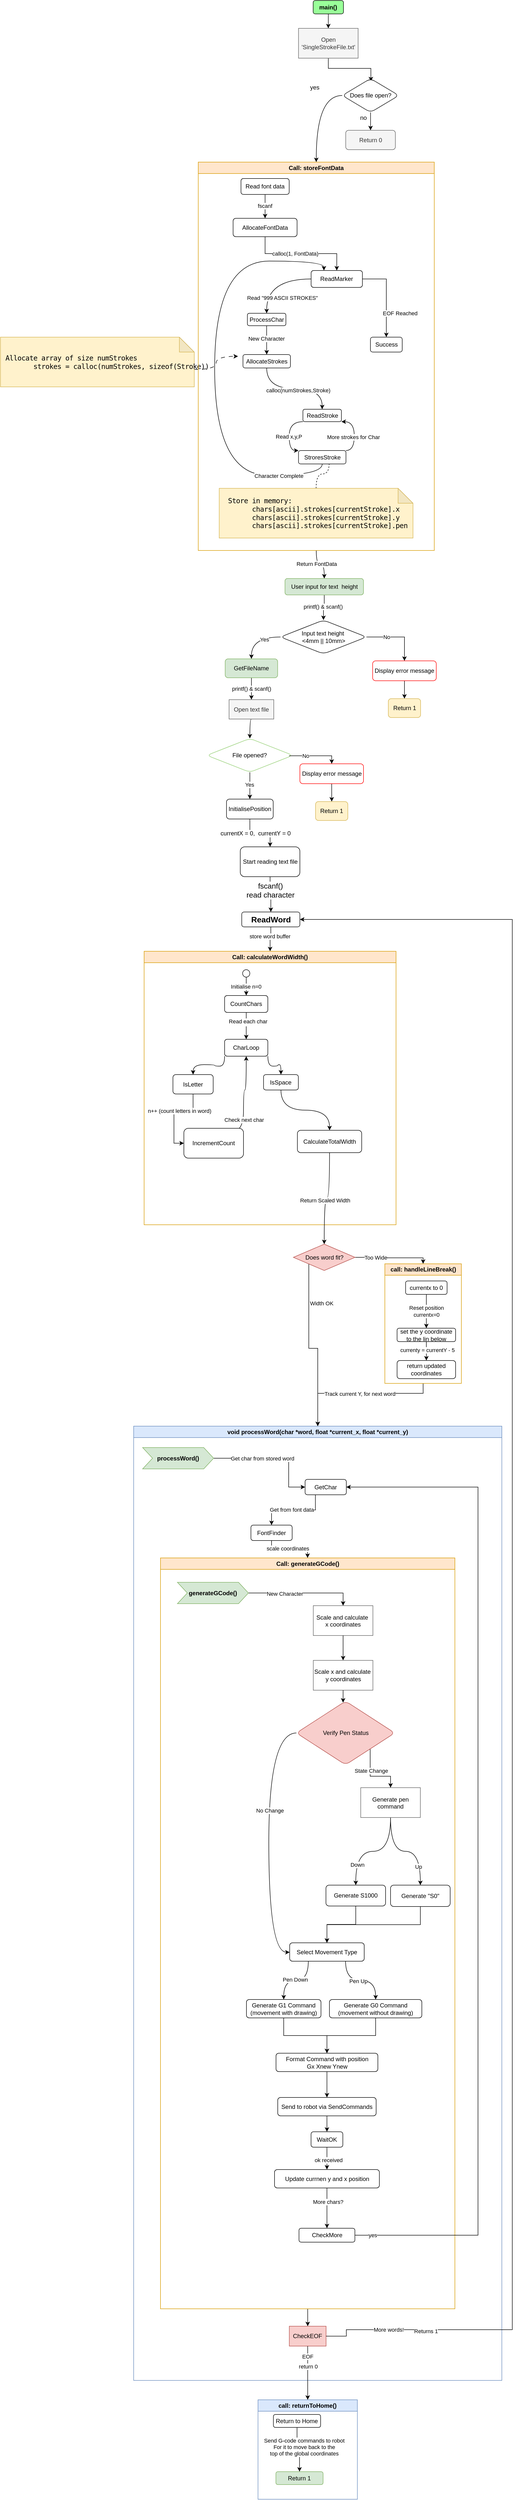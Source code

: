<mxfile version="24.7.17">
  <diagram id="processText" name="processText">
    <mxGraphModel dx="2345" dy="2013" grid="0" gridSize="10" guides="1" tooltips="1" connect="1" arrows="1" fold="1" page="1" pageScale="1" pageWidth="827" pageHeight="1169" math="0" shadow="0">
      <root>
        <mxCell id="0" />
        <mxCell id="1" parent="0" />
        <mxCell id="Ag3rg4LRfrvqD565A-uZ-29" style="edgeStyle=orthogonalEdgeStyle;rounded=0;orthogonalLoop=1;jettySize=auto;html=1;exitX=0.5;exitY=1;exitDx=0;exitDy=0;" parent="1" source="CUD6jWlpT54n8mRUWq0n-34" target="c8WANCE2L0wFhHwTSPKx-25" edge="1">
          <mxGeometry relative="1" as="geometry" />
        </mxCell>
        <mxCell id="Ag3rg4LRfrvqD565A-uZ-30" value="&lt;span style=&quot;font-size: 12px;&quot;&gt;currentX = 0,&amp;nbsp;&amp;nbsp;&lt;/span&gt;&lt;span style=&quot;font-size: 12px;&quot;&gt;currentY = 0&lt;/span&gt;" style="edgeLabel;html=1;align=center;verticalAlign=middle;resizable=0;points=[];" parent="Ag3rg4LRfrvqD565A-uZ-29" vertex="1" connectable="0">
          <mxGeometry x="-0.189" y="-1" relative="1" as="geometry">
            <mxPoint as="offset" />
          </mxGeometry>
        </mxCell>
        <mxCell id="CUD6jWlpT54n8mRUWq0n-34" value="InitialisePosition" style="rounded=1;whiteSpace=wrap;html=1;" parent="1" vertex="1">
          <mxGeometry x="218.85" y="1080" width="94" height="40" as="geometry" />
        </mxCell>
        <mxCell id="Ag3rg4LRfrvqD565A-uZ-61" style="edgeStyle=orthogonalEdgeStyle;rounded=0;orthogonalLoop=1;jettySize=auto;html=1;exitX=0.5;exitY=1;exitDx=0;exitDy=0;" parent="1" source="CUD6jWlpT54n8mRUWq0n-36" target="Ag3rg4LRfrvqD565A-uZ-45" edge="1">
          <mxGeometry relative="1" as="geometry" />
        </mxCell>
        <mxCell id="Ag3rg4LRfrvqD565A-uZ-118" value="store word buffer" style="edgeLabel;html=1;align=center;verticalAlign=middle;resizable=0;points=[];" parent="Ag3rg4LRfrvqD565A-uZ-61" vertex="1" connectable="0">
          <mxGeometry x="-0.255" y="-2" relative="1" as="geometry">
            <mxPoint as="offset" />
          </mxGeometry>
        </mxCell>
        <mxCell id="CUD6jWlpT54n8mRUWq0n-36" value="&lt;b&gt;&lt;font style=&quot;font-size: 16px;&quot;&gt;ReadWord&lt;/font&gt;&lt;/b&gt;" style="rounded=1;whiteSpace=wrap;html=1;" parent="1" vertex="1">
          <mxGeometry x="249.55" y="1307" width="117" height="30" as="geometry" />
        </mxCell>
        <mxCell id="eq5a8P7IdpTRvWQ2f0uo-68" style="edgeStyle=orthogonalEdgeStyle;rounded=0;orthogonalLoop=1;jettySize=auto;html=1;exitX=0.5;exitY=1;exitDx=0;exitDy=0;entryX=0.5;entryY=0;entryDx=0;entryDy=0;" parent="1" source="eq5a8P7IdpTRvWQ2f0uo-19" target="Ag3rg4LRfrvqD565A-uZ-130" edge="1">
          <mxGeometry relative="1" as="geometry">
            <mxPoint x="208.5" y="-632" as="targetPoint" />
          </mxGeometry>
        </mxCell>
        <mxCell id="eq5a8P7IdpTRvWQ2f0uo-19" value="&lt;b&gt;main()&lt;/b&gt;" style="rounded=1;whiteSpace=wrap;html=1;fillColor=#99FF99;" parent="1" vertex="1">
          <mxGeometry x="393.26" y="-526" width="61" height="27" as="geometry" />
        </mxCell>
        <mxCell id="eq5a8P7IdpTRvWQ2f0uo-41" style="edgeStyle=orthogonalEdgeStyle;rounded=0;orthogonalLoop=1;jettySize=auto;html=1;exitX=0.5;exitY=1;exitDx=0;exitDy=0;entryX=0.5;entryY=0;entryDx=0;entryDy=0;" parent="1" source="eq5a8P7IdpTRvWQ2f0uo-40" target="eq5a8P7IdpTRvWQ2f0uo-42" edge="1">
          <mxGeometry relative="1" as="geometry">
            <mxPoint x="414.4" y="708.08" as="targetPoint" />
          </mxGeometry>
        </mxCell>
        <mxCell id="eq5a8P7IdpTRvWQ2f0uo-43" value="printf() &amp;amp; scanf()" style="edgeLabel;html=1;align=center;verticalAlign=middle;resizable=0;points=[];" parent="eq5a8P7IdpTRvWQ2f0uo-41" vertex="1" connectable="0">
          <mxGeometry x="-0.095" y="-3" relative="1" as="geometry">
            <mxPoint as="offset" />
          </mxGeometry>
        </mxCell>
        <mxCell id="eq5a8P7IdpTRvWQ2f0uo-40" value="User input for text&amp;nbsp; height" style="rounded=1;whiteSpace=wrap;html=1;fillColor=#d5e8d4;strokeColor=#82b366;" parent="1" vertex="1">
          <mxGeometry x="336.55" y="636.36" width="158" height="33" as="geometry" />
        </mxCell>
        <mxCell id="eq5a8P7IdpTRvWQ2f0uo-44" style="edgeStyle=orthogonalEdgeStyle;rounded=0;orthogonalLoop=1;jettySize=auto;html=1;exitX=1;exitY=0.5;exitDx=0;exitDy=0;entryX=0.5;entryY=0;entryDx=0;entryDy=0;" parent="1" source="eq5a8P7IdpTRvWQ2f0uo-42" target="eq5a8P7IdpTRvWQ2f0uo-45" edge="1">
          <mxGeometry relative="1" as="geometry">
            <mxPoint x="620" y="759" as="targetPoint" />
          </mxGeometry>
        </mxCell>
        <mxCell id="eq5a8P7IdpTRvWQ2f0uo-46" value="No" style="edgeLabel;html=1;align=center;verticalAlign=middle;resizable=0;points=[];" parent="eq5a8P7IdpTRvWQ2f0uo-44" vertex="1" connectable="0">
          <mxGeometry x="-0.349" relative="1" as="geometry">
            <mxPoint as="offset" />
          </mxGeometry>
        </mxCell>
        <mxCell id="eq5a8P7IdpTRvWQ2f0uo-49" style="edgeStyle=orthogonalEdgeStyle;rounded=0;orthogonalLoop=1;jettySize=auto;html=1;exitX=0;exitY=0.5;exitDx=0;exitDy=0;curved=1;" parent="1" source="eq5a8P7IdpTRvWQ2f0uo-42" target="eq5a8P7IdpTRvWQ2f0uo-50" edge="1">
          <mxGeometry relative="1" as="geometry">
            <mxPoint x="240.32" y="794.48" as="targetPoint" />
          </mxGeometry>
        </mxCell>
        <mxCell id="eq5a8P7IdpTRvWQ2f0uo-61" value="Yes" style="edgeLabel;html=1;align=center;verticalAlign=middle;resizable=0;points=[];" parent="eq5a8P7IdpTRvWQ2f0uo-49" vertex="1" connectable="0">
          <mxGeometry x="-0.224" y="3" relative="1" as="geometry">
            <mxPoint x="7" y="2" as="offset" />
          </mxGeometry>
        </mxCell>
        <mxCell id="eq5a8P7IdpTRvWQ2f0uo-42" value="Input text height&amp;nbsp;&lt;br&gt;&amp;lt;4mm || 10mm&amp;gt;" style="rhombus;whiteSpace=wrap;html=1;rounded=1;shadow=0;" parent="1" vertex="1">
          <mxGeometry x="327.5" y="720" width="173" height="68" as="geometry" />
        </mxCell>
        <mxCell id="eq5a8P7IdpTRvWQ2f0uo-47" style="edgeStyle=orthogonalEdgeStyle;rounded=0;orthogonalLoop=1;jettySize=auto;html=1;exitX=0.5;exitY=1;exitDx=0;exitDy=0;" parent="1" source="eq5a8P7IdpTRvWQ2f0uo-45" target="eq5a8P7IdpTRvWQ2f0uo-48" edge="1">
          <mxGeometry relative="1" as="geometry">
            <mxPoint x="576.8" y="877.04" as="targetPoint" />
          </mxGeometry>
        </mxCell>
        <mxCell id="eq5a8P7IdpTRvWQ2f0uo-45" value="Display error message" style="rounded=1;whiteSpace=wrap;html=1;strokeColor=#FF0000;" parent="1" vertex="1">
          <mxGeometry x="513" y="802" width="128" height="40" as="geometry" />
        </mxCell>
        <mxCell id="eq5a8P7IdpTRvWQ2f0uo-48" value="Return 1" style="rounded=1;whiteSpace=wrap;html=1;fillColor=#fff2cc;strokeColor=#d6b656;" parent="1" vertex="1">
          <mxGeometry x="544.5" y="878" width="65" height="38" as="geometry" />
        </mxCell>
        <mxCell id="eq5a8P7IdpTRvWQ2f0uo-52" value="" style="edgeStyle=orthogonalEdgeStyle;rounded=0;orthogonalLoop=1;jettySize=auto;html=1;" parent="1" source="eq5a8P7IdpTRvWQ2f0uo-50" target="eq5a8P7IdpTRvWQ2f0uo-51" edge="1">
          <mxGeometry relative="1" as="geometry" />
        </mxCell>
        <mxCell id="eq5a8P7IdpTRvWQ2f0uo-53" value="printf() &amp;amp; scanf()" style="edgeLabel;html=1;align=center;verticalAlign=middle;resizable=0;points=[];" parent="eq5a8P7IdpTRvWQ2f0uo-52" vertex="1" connectable="0">
          <mxGeometry x="-0.42" y="-1" relative="1" as="geometry">
            <mxPoint x="1" y="9" as="offset" />
          </mxGeometry>
        </mxCell>
        <mxCell id="eq5a8P7IdpTRvWQ2f0uo-50" value="GetFileName" style="rounded=1;whiteSpace=wrap;html=1;fillColor=#d5e8d4;strokeColor=#82b366;" parent="1" vertex="1">
          <mxGeometry x="216.19" y="798" width="105.62" height="38" as="geometry" />
        </mxCell>
        <mxCell id="eq5a8P7IdpTRvWQ2f0uo-55" style="edgeStyle=orthogonalEdgeStyle;rounded=0;orthogonalLoop=1;jettySize=auto;html=1;exitX=0.5;exitY=1;exitDx=0;exitDy=0;entryX=0.5;entryY=0;entryDx=0;entryDy=0;curved=1;" parent="1" source="eq5a8P7IdpTRvWQ2f0uo-51" target="eq5a8P7IdpTRvWQ2f0uo-54" edge="1">
          <mxGeometry relative="1" as="geometry" />
        </mxCell>
        <mxCell id="eq5a8P7IdpTRvWQ2f0uo-51" value="Open text file" style="whiteSpace=wrap;html=1;rounded=0;fillColor=#f5f5f5;strokeColor=#666666;fontColor=#333333;" parent="1" vertex="1">
          <mxGeometry x="224" y="880" width="90" height="39" as="geometry" />
        </mxCell>
        <mxCell id="eq5a8P7IdpTRvWQ2f0uo-64" value="" style="edgeStyle=orthogonalEdgeStyle;rounded=0;orthogonalLoop=1;jettySize=auto;html=1;entryX=0.5;entryY=0;entryDx=0;entryDy=0;curved=1;" parent="1" source="eq5a8P7IdpTRvWQ2f0uo-54" target="CUD6jWlpT54n8mRUWq0n-34" edge="1">
          <mxGeometry relative="1" as="geometry">
            <mxPoint x="265.85" y="1110" as="targetPoint" />
          </mxGeometry>
        </mxCell>
        <mxCell id="eq5a8P7IdpTRvWQ2f0uo-67" value="Yes" style="edgeLabel;html=1;align=center;verticalAlign=middle;resizable=0;points=[];" parent="eq5a8P7IdpTRvWQ2f0uo-64" vertex="1" connectable="0">
          <mxGeometry x="-0.094" y="-1" relative="1" as="geometry">
            <mxPoint as="offset" />
          </mxGeometry>
        </mxCell>
        <mxCell id="eq5a8P7IdpTRvWQ2f0uo-54" value="File opened?" style="rhombus;whiteSpace=wrap;html=1;rounded=1;shadow=0;strokeColor=#97D077;" parent="1" vertex="1">
          <mxGeometry x="179.35" y="958" width="173" height="68" as="geometry" />
        </mxCell>
        <mxCell id="eq5a8P7IdpTRvWQ2f0uo-56" style="edgeStyle=orthogonalEdgeStyle;rounded=0;orthogonalLoop=1;jettySize=auto;html=1;exitX=0.957;exitY=0.513;exitDx=0;exitDy=0;entryX=0.5;entryY=0;entryDx=0;entryDy=0;exitPerimeter=0;" parent="1" source="eq5a8P7IdpTRvWQ2f0uo-54" target="eq5a8P7IdpTRvWQ2f0uo-59" edge="1">
          <mxGeometry relative="1" as="geometry">
            <mxPoint x="471.55" y="989" as="targetPoint" />
            <mxPoint x="352.55" y="984" as="sourcePoint" />
            <Array as="points">
              <mxPoint x="430.55" y="993" />
            </Array>
          </mxGeometry>
        </mxCell>
        <mxCell id="eq5a8P7IdpTRvWQ2f0uo-57" value="No" style="edgeLabel;html=1;align=center;verticalAlign=middle;resizable=0;points=[];" parent="eq5a8P7IdpTRvWQ2f0uo-56" vertex="1" connectable="0">
          <mxGeometry x="-0.349" relative="1" as="geometry">
            <mxPoint as="offset" />
          </mxGeometry>
        </mxCell>
        <mxCell id="eq5a8P7IdpTRvWQ2f0uo-58" style="edgeStyle=orthogonalEdgeStyle;rounded=0;orthogonalLoop=1;jettySize=auto;html=1;exitX=0.5;exitY=1;exitDx=0;exitDy=0;" parent="1" source="eq5a8P7IdpTRvWQ2f0uo-59" target="eq5a8P7IdpTRvWQ2f0uo-60" edge="1">
          <mxGeometry relative="1" as="geometry">
            <mxPoint x="430.35" y="1084.04" as="targetPoint" />
          </mxGeometry>
        </mxCell>
        <mxCell id="eq5a8P7IdpTRvWQ2f0uo-59" value="Display error message" style="rounded=1;whiteSpace=wrap;html=1;strokeColor=#ff0000;" parent="1" vertex="1">
          <mxGeometry x="366.55" y="1009" width="128" height="40" as="geometry" />
        </mxCell>
        <mxCell id="eq5a8P7IdpTRvWQ2f0uo-60" value="Return 1" style="rounded=1;whiteSpace=wrap;html=1;fillColor=#fff2cc;strokeColor=#d6b656;" parent="1" vertex="1">
          <mxGeometry x="398.05" y="1085" width="65" height="38" as="geometry" />
        </mxCell>
        <mxCell id="eq5a8P7IdpTRvWQ2f0uo-113" value="void processWord(char *word, float *current_x, float *current_y)" style="swimlane;whiteSpace=wrap;html=1;fillColor=#dae8fc;strokeColor=#6c8ebf;" parent="1" vertex="1">
          <mxGeometry x="32" y="2341" width="741" height="1919" as="geometry" />
        </mxCell>
        <mxCell id="eq5a8P7IdpTRvWQ2f0uo-118" style="edgeStyle=orthogonalEdgeStyle;rounded=0;orthogonalLoop=1;jettySize=auto;html=1;exitX=1;exitY=0.5;exitDx=0;exitDy=0;entryX=0;entryY=0.5;entryDx=0;entryDy=0;" parent="eq5a8P7IdpTRvWQ2f0uo-113" source="eq5a8P7IdpTRvWQ2f0uo-116" target="Ag3rg4LRfrvqD565A-uZ-88" edge="1">
          <mxGeometry relative="1" as="geometry">
            <mxPoint x="329.39" y="86" as="targetPoint" />
            <Array as="points">
              <mxPoint x="312" y="65" />
              <mxPoint x="312" y="122" />
            </Array>
          </mxGeometry>
        </mxCell>
        <mxCell id="Ag3rg4LRfrvqD565A-uZ-89" value="Get char from stored word" style="edgeLabel;html=1;align=center;verticalAlign=middle;resizable=0;points=[];" parent="eq5a8P7IdpTRvWQ2f0uo-118" vertex="1" connectable="0">
          <mxGeometry x="-0.654" y="2" relative="1" as="geometry">
            <mxPoint x="56" y="2" as="offset" />
          </mxGeometry>
        </mxCell>
        <mxCell id="eq5a8P7IdpTRvWQ2f0uo-116" value="&lt;b&gt;processWord()&lt;/b&gt;" style="shape=step;perimeter=stepPerimeter;whiteSpace=wrap;html=1;fixedSize=1;fillColor=#d5e8d4;strokeColor=#82b366;" parent="eq5a8P7IdpTRvWQ2f0uo-113" vertex="1">
          <mxGeometry x="18" y="43" width="143" height="43" as="geometry" />
        </mxCell>
        <mxCell id="uqEPH_UNxIwibqMIHgzM-1" style="edgeStyle=orthogonalEdgeStyle;rounded=0;orthogonalLoop=1;jettySize=auto;html=1;exitX=0.5;exitY=1;exitDx=0;exitDy=0;" edge="1" parent="eq5a8P7IdpTRvWQ2f0uo-113" source="eq5a8P7IdpTRvWQ2f0uo-128" target="Ag3rg4LRfrvqD565A-uZ-108">
          <mxGeometry relative="1" as="geometry" />
        </mxCell>
        <mxCell id="eq5a8P7IdpTRvWQ2f0uo-128" value="Call: generateGCode()" style="swimlane;whiteSpace=wrap;html=1;fillColor=#ffe6cc;strokeColor=#d79b00;" parent="eq5a8P7IdpTRvWQ2f0uo-113" vertex="1">
          <mxGeometry x="54" y="265" width="592.5" height="1510" as="geometry">
            <mxRectangle x="46" y="715" width="156" height="26" as="alternateBounds" />
          </mxGeometry>
        </mxCell>
        <mxCell id="eq5a8P7IdpTRvWQ2f0uo-185" value="Scale and calculate &#xa;x coordinates" style="rounded=0;fillColor=#FFFFFF;strokeColor=#666666;fontColor=#000000;fontStyle=0" parent="eq5a8P7IdpTRvWQ2f0uo-128" vertex="1">
          <mxGeometry x="307.5" y="96" width="120" height="60" as="geometry" />
        </mxCell>
        <mxCell id="eq5a8P7IdpTRvWQ2f0uo-187" value="" style="endArrow=classic;html=1;exitX=0.5;exitY=1;entryX=0.5;entryY=0;fontColor=#FFFFFF;entryDx=0;entryDy=0;" parent="eq5a8P7IdpTRvWQ2f0uo-128" source="eq5a8P7IdpTRvWQ2f0uo-185" target="eq5a8P7IdpTRvWQ2f0uo-193" edge="1">
          <mxGeometry width="50" height="50" relative="1" as="geometry" />
        </mxCell>
        <mxCell id="eq5a8P7IdpTRvWQ2f0uo-202" value="" style="edgeStyle=orthogonalEdgeStyle;rounded=0;orthogonalLoop=1;jettySize=auto;html=1;entryX=0.5;entryY=0;entryDx=0;entryDy=0;curved=1;" parent="eq5a8P7IdpTRvWQ2f0uo-128" source="eq5a8P7IdpTRvWQ2f0uo-188" target="eq5a8P7IdpTRvWQ2f0uo-203" edge="1">
          <mxGeometry relative="1" as="geometry">
            <mxPoint x="463" y="602" as="targetPoint" />
          </mxGeometry>
        </mxCell>
        <mxCell id="eq5a8P7IdpTRvWQ2f0uo-259" value="Down" style="edgeLabel;html=1;align=center;verticalAlign=middle;resizable=0;points=[];" parent="eq5a8P7IdpTRvWQ2f0uo-202" vertex="1" connectable="0">
          <mxGeometry x="0.597" y="3" relative="1" as="geometry">
            <mxPoint as="offset" />
          </mxGeometry>
        </mxCell>
        <mxCell id="eq5a8P7IdpTRvWQ2f0uo-253" style="edgeStyle=orthogonalEdgeStyle;rounded=0;orthogonalLoop=1;jettySize=auto;html=1;exitX=0.5;exitY=1;exitDx=0;exitDy=0;curved=1;" parent="eq5a8P7IdpTRvWQ2f0uo-128" source="eq5a8P7IdpTRvWQ2f0uo-188" target="eq5a8P7IdpTRvWQ2f0uo-252" edge="1">
          <mxGeometry relative="1" as="geometry" />
        </mxCell>
        <mxCell id="eq5a8P7IdpTRvWQ2f0uo-260" value="Up" style="edgeLabel;html=1;align=center;verticalAlign=middle;resizable=0;points=[];" parent="eq5a8P7IdpTRvWQ2f0uo-253" vertex="1" connectable="0">
          <mxGeometry x="0.545" y="-7" relative="1" as="geometry">
            <mxPoint x="3" y="7" as="offset" />
          </mxGeometry>
        </mxCell>
        <mxCell id="eq5a8P7IdpTRvWQ2f0uo-188" value="Generate pen&#xa;command" style="rounded=0;fillColor=#FFFFFF;strokeColor=#666666;fontColor=#000000;" parent="eq5a8P7IdpTRvWQ2f0uo-128" vertex="1">
          <mxGeometry x="403" y="462" width="120" height="60" as="geometry" />
        </mxCell>
        <mxCell id="eq5a8P7IdpTRvWQ2f0uo-192" style="edgeStyle=orthogonalEdgeStyle;rounded=0;orthogonalLoop=1;jettySize=auto;html=1;exitX=1;exitY=0.5;exitDx=0;exitDy=0;entryX=0.5;entryY=0;entryDx=0;entryDy=0;" parent="eq5a8P7IdpTRvWQ2f0uo-128" source="eq5a8P7IdpTRvWQ2f0uo-129" target="eq5a8P7IdpTRvWQ2f0uo-185" edge="1">
          <mxGeometry relative="1" as="geometry" />
        </mxCell>
        <mxCell id="c8WANCE2L0wFhHwTSPKx-22" value="New Character" style="edgeLabel;html=1;align=center;verticalAlign=middle;resizable=0;points=[];" parent="eq5a8P7IdpTRvWQ2f0uo-192" vertex="1" connectable="0">
          <mxGeometry x="-0.326" y="-1" relative="1" as="geometry">
            <mxPoint as="offset" />
          </mxGeometry>
        </mxCell>
        <mxCell id="eq5a8P7IdpTRvWQ2f0uo-129" value="&lt;b&gt;generateGCode()&lt;/b&gt;" style="shape=step;perimeter=stepPerimeter;whiteSpace=wrap;html=1;fixedSize=1;fillColor=#d5e8d4;strokeColor=#82b366;" parent="eq5a8P7IdpTRvWQ2f0uo-128" vertex="1">
          <mxGeometry x="34" y="49" width="143" height="43" as="geometry" />
        </mxCell>
        <mxCell id="eq5a8P7IdpTRvWQ2f0uo-193" value="&lt;span style=&quot;text-wrap: nowrap;&quot;&gt;Scale x and calculate&amp;nbsp;&lt;/span&gt;&lt;br style=&quot;padding: 0px; margin: 0px; text-wrap: nowrap;&quot;&gt;&lt;span style=&quot;text-wrap: nowrap;&quot;&gt;y coordinates&lt;/span&gt;" style="whiteSpace=wrap;html=1;fillColor=#FFFFFF;strokeColor=#666666;fontColor=#000000;rounded=0;fontStyle=0;" parent="eq5a8P7IdpTRvWQ2f0uo-128" vertex="1">
          <mxGeometry x="307.5" y="206" width="120" height="60" as="geometry" />
        </mxCell>
        <mxCell id="eq5a8P7IdpTRvWQ2f0uo-195" style="edgeStyle=orthogonalEdgeStyle;rounded=0;orthogonalLoop=1;jettySize=auto;html=1;exitX=0.5;exitY=1;exitDx=0;exitDy=0;entryX=0.5;entryY=0;entryDx=0;entryDy=0;" parent="eq5a8P7IdpTRvWQ2f0uo-128" source="eq5a8P7IdpTRvWQ2f0uo-193" edge="1">
          <mxGeometry relative="1" as="geometry">
            <mxPoint x="367.5" y="291" as="targetPoint" />
          </mxGeometry>
        </mxCell>
        <mxCell id="eq5a8P7IdpTRvWQ2f0uo-198" style="edgeStyle=orthogonalEdgeStyle;rounded=0;orthogonalLoop=1;jettySize=auto;html=1;exitX=1;exitY=1;exitDx=0;exitDy=0;" parent="eq5a8P7IdpTRvWQ2f0uo-128" source="eq5a8P7IdpTRvWQ2f0uo-197" target="eq5a8P7IdpTRvWQ2f0uo-188" edge="1">
          <mxGeometry relative="1" as="geometry" />
        </mxCell>
        <mxCell id="eq5a8P7IdpTRvWQ2f0uo-199" value="State Change" style="edgeLabel;html=1;align=center;verticalAlign=middle;resizable=0;points=[];" parent="eq5a8P7IdpTRvWQ2f0uo-198" vertex="1" connectable="0">
          <mxGeometry x="-0.269" y="2" relative="1" as="geometry">
            <mxPoint as="offset" />
          </mxGeometry>
        </mxCell>
        <mxCell id="eq5a8P7IdpTRvWQ2f0uo-257" style="edgeStyle=orthogonalEdgeStyle;rounded=0;orthogonalLoop=1;jettySize=auto;html=1;curved=1;" parent="eq5a8P7IdpTRvWQ2f0uo-128" source="eq5a8P7IdpTRvWQ2f0uo-197" target="eq5a8P7IdpTRvWQ2f0uo-254" edge="1">
          <mxGeometry relative="1" as="geometry">
            <Array as="points">
              <mxPoint x="218" y="793" />
            </Array>
          </mxGeometry>
        </mxCell>
        <mxCell id="eq5a8P7IdpTRvWQ2f0uo-258" value="No Change" style="edgeLabel;html=1;align=center;verticalAlign=middle;resizable=0;points=[];" parent="eq5a8P7IdpTRvWQ2f0uo-257" vertex="1" connectable="0">
          <mxGeometry x="-0.215" y="2" relative="1" as="geometry">
            <mxPoint as="offset" />
          </mxGeometry>
        </mxCell>
        <mxCell id="eq5a8P7IdpTRvWQ2f0uo-197" value="&lt;span style=&quot;text-wrap: nowrap;&quot;&gt;Verify Pen Status&lt;/span&gt;" style="rhombus;whiteSpace=wrap;html=1;rounded=1;fillColor=#f8cecc;strokeColor=#b85450;" parent="eq5a8P7IdpTRvWQ2f0uo-128" vertex="1">
          <mxGeometry x="273.5" y="288" width="198" height="128" as="geometry" />
        </mxCell>
        <mxCell id="eq5a8P7IdpTRvWQ2f0uo-255" style="edgeStyle=orthogonalEdgeStyle;rounded=0;orthogonalLoop=1;jettySize=auto;html=1;exitX=0.5;exitY=1;exitDx=0;exitDy=0;entryX=0.5;entryY=0;entryDx=0;entryDy=0;" parent="eq5a8P7IdpTRvWQ2f0uo-128" source="eq5a8P7IdpTRvWQ2f0uo-203" target="eq5a8P7IdpTRvWQ2f0uo-254" edge="1">
          <mxGeometry relative="1" as="geometry" />
        </mxCell>
        <mxCell id="eq5a8P7IdpTRvWQ2f0uo-203" value="Generate S1000" style="rounded=1;whiteSpace=wrap;html=1;" parent="eq5a8P7IdpTRvWQ2f0uo-128" vertex="1">
          <mxGeometry x="333" y="658" width="120" height="42" as="geometry" />
        </mxCell>
        <mxCell id="eq5a8P7IdpTRvWQ2f0uo-256" style="edgeStyle=orthogonalEdgeStyle;rounded=0;orthogonalLoop=1;jettySize=auto;html=1;exitX=0.5;exitY=1;exitDx=0;exitDy=0;entryX=0.5;entryY=0;entryDx=0;entryDy=0;" parent="eq5a8P7IdpTRvWQ2f0uo-128" source="eq5a8P7IdpTRvWQ2f0uo-252" target="eq5a8P7IdpTRvWQ2f0uo-254" edge="1">
          <mxGeometry relative="1" as="geometry" />
        </mxCell>
        <mxCell id="eq5a8P7IdpTRvWQ2f0uo-252" value="Generate &quot;S0&quot;" style="rounded=1;whiteSpace=wrap;html=1;" parent="eq5a8P7IdpTRvWQ2f0uo-128" vertex="1">
          <mxGeometry x="463" y="658" width="120" height="43" as="geometry" />
        </mxCell>
        <mxCell id="eq5a8P7IdpTRvWQ2f0uo-262" style="edgeStyle=orthogonalEdgeStyle;rounded=0;orthogonalLoop=1;jettySize=auto;html=1;exitX=0.25;exitY=1;exitDx=0;exitDy=0;entryX=0.5;entryY=0;entryDx=0;entryDy=0;curved=1;" parent="eq5a8P7IdpTRvWQ2f0uo-128" source="eq5a8P7IdpTRvWQ2f0uo-254" target="eq5a8P7IdpTRvWQ2f0uo-264" edge="1">
          <mxGeometry relative="1" as="geometry">
            <mxPoint x="209.138" y="902.276" as="targetPoint" />
          </mxGeometry>
        </mxCell>
        <mxCell id="eq5a8P7IdpTRvWQ2f0uo-269" value="Pen Down" style="edgeLabel;html=1;align=center;verticalAlign=middle;resizable=0;points=[];" parent="eq5a8P7IdpTRvWQ2f0uo-262" vertex="1" connectable="0">
          <mxGeometry x="0.031" y="-2" relative="1" as="geometry">
            <mxPoint as="offset" />
          </mxGeometry>
        </mxCell>
        <mxCell id="eq5a8P7IdpTRvWQ2f0uo-263" style="edgeStyle=orthogonalEdgeStyle;rounded=0;orthogonalLoop=1;jettySize=auto;html=1;exitX=0.75;exitY=1;exitDx=0;exitDy=0;curved=1;" parent="eq5a8P7IdpTRvWQ2f0uo-128" source="eq5a8P7IdpTRvWQ2f0uo-254" target="eq5a8P7IdpTRvWQ2f0uo-265" edge="1">
          <mxGeometry relative="1" as="geometry">
            <mxPoint x="461.828" y="895.655" as="targetPoint" />
          </mxGeometry>
        </mxCell>
        <mxCell id="eq5a8P7IdpTRvWQ2f0uo-270" value="Pen Up" style="edgeLabel;html=1;align=center;verticalAlign=middle;resizable=0;points=[];" parent="eq5a8P7IdpTRvWQ2f0uo-263" vertex="1" connectable="0">
          <mxGeometry x="-0.074" y="-1" relative="1" as="geometry">
            <mxPoint as="offset" />
          </mxGeometry>
        </mxCell>
        <mxCell id="eq5a8P7IdpTRvWQ2f0uo-254" value="Select Movement Type" style="rounded=1;whiteSpace=wrap;html=1;" parent="eq5a8P7IdpTRvWQ2f0uo-128" vertex="1">
          <mxGeometry x="260" y="774" width="150" height="37" as="geometry" />
        </mxCell>
        <mxCell id="eq5a8P7IdpTRvWQ2f0uo-273" style="edgeStyle=orthogonalEdgeStyle;rounded=0;orthogonalLoop=1;jettySize=auto;html=1;exitX=0.5;exitY=1;exitDx=0;exitDy=0;" parent="eq5a8P7IdpTRvWQ2f0uo-128" source="eq5a8P7IdpTRvWQ2f0uo-264" target="eq5a8P7IdpTRvWQ2f0uo-266" edge="1">
          <mxGeometry relative="1" as="geometry" />
        </mxCell>
        <mxCell id="eq5a8P7IdpTRvWQ2f0uo-264" value="Generate G1 Command&lt;br&gt;(movement with drawing)" style="rounded=1;whiteSpace=wrap;html=1;" parent="eq5a8P7IdpTRvWQ2f0uo-128" vertex="1">
          <mxGeometry x="173" y="888" width="150" height="37" as="geometry" />
        </mxCell>
        <mxCell id="eq5a8P7IdpTRvWQ2f0uo-272" style="edgeStyle=orthogonalEdgeStyle;rounded=0;orthogonalLoop=1;jettySize=auto;html=1;exitX=0.5;exitY=1;exitDx=0;exitDy=0;" parent="eq5a8P7IdpTRvWQ2f0uo-128" source="eq5a8P7IdpTRvWQ2f0uo-265" target="eq5a8P7IdpTRvWQ2f0uo-266" edge="1">
          <mxGeometry relative="1" as="geometry" />
        </mxCell>
        <mxCell id="eq5a8P7IdpTRvWQ2f0uo-265" value="Generate G0 Command&lt;br&gt;(movement without drawing)" style="rounded=1;whiteSpace=wrap;html=1;" parent="eq5a8P7IdpTRvWQ2f0uo-128" vertex="1">
          <mxGeometry x="340" y="888" width="186" height="37" as="geometry" />
        </mxCell>
        <mxCell id="eq5a8P7IdpTRvWQ2f0uo-274" style="edgeStyle=orthogonalEdgeStyle;rounded=0;orthogonalLoop=1;jettySize=auto;html=1;exitX=0.5;exitY=1;exitDx=0;exitDy=0;" parent="eq5a8P7IdpTRvWQ2f0uo-128" source="eq5a8P7IdpTRvWQ2f0uo-266" target="eq5a8P7IdpTRvWQ2f0uo-267" edge="1">
          <mxGeometry relative="1" as="geometry" />
        </mxCell>
        <mxCell id="eq5a8P7IdpTRvWQ2f0uo-266" value="Format Command with position&lt;br&gt;Gx Xnew Ynew" style="rounded=1;whiteSpace=wrap;html=1;" parent="eq5a8P7IdpTRvWQ2f0uo-128" vertex="1">
          <mxGeometry x="232.5" y="996" width="205" height="37" as="geometry" />
        </mxCell>
        <mxCell id="Ag3rg4LRfrvqD565A-uZ-95" value="" style="edgeStyle=orthogonalEdgeStyle;rounded=0;orthogonalLoop=1;jettySize=auto;html=1;" parent="eq5a8P7IdpTRvWQ2f0uo-128" source="eq5a8P7IdpTRvWQ2f0uo-267" target="Ag3rg4LRfrvqD565A-uZ-94" edge="1">
          <mxGeometry relative="1" as="geometry" />
        </mxCell>
        <mxCell id="eq5a8P7IdpTRvWQ2f0uo-267" value="Send to robot via SendCommands" style="rounded=1;whiteSpace=wrap;html=1;" parent="eq5a8P7IdpTRvWQ2f0uo-128" vertex="1">
          <mxGeometry x="236" y="1085" width="198" height="37" as="geometry" />
        </mxCell>
        <mxCell id="eq5a8P7IdpTRvWQ2f0uo-277" value="" style="edgeStyle=orthogonalEdgeStyle;rounded=0;orthogonalLoop=1;jettySize=auto;html=1;" parent="eq5a8P7IdpTRvWQ2f0uo-128" source="eq5a8P7IdpTRvWQ2f0uo-268" target="Ag3rg4LRfrvqD565A-uZ-99" edge="1">
          <mxGeometry relative="1" as="geometry">
            <mxPoint x="335" y="1301" as="targetPoint" />
          </mxGeometry>
        </mxCell>
        <mxCell id="Ag3rg4LRfrvqD565A-uZ-98" value="More chars?" style="edgeLabel;html=1;align=center;verticalAlign=middle;resizable=0;points=[];" parent="eq5a8P7IdpTRvWQ2f0uo-277" vertex="1" connectable="0">
          <mxGeometry x="-0.317" y="2" relative="1" as="geometry">
            <mxPoint as="offset" />
          </mxGeometry>
        </mxCell>
        <mxCell id="eq5a8P7IdpTRvWQ2f0uo-268" value="Update currnen y and x position" style="rounded=1;whiteSpace=wrap;html=1;" parent="eq5a8P7IdpTRvWQ2f0uo-128" vertex="1">
          <mxGeometry x="229.5" y="1230" width="211" height="37" as="geometry" />
        </mxCell>
        <mxCell id="Ag3rg4LRfrvqD565A-uZ-96" style="edgeStyle=orthogonalEdgeStyle;rounded=0;orthogonalLoop=1;jettySize=auto;html=1;exitX=0.5;exitY=1;exitDx=0;exitDy=0;" parent="eq5a8P7IdpTRvWQ2f0uo-128" source="Ag3rg4LRfrvqD565A-uZ-94" target="eq5a8P7IdpTRvWQ2f0uo-268" edge="1">
          <mxGeometry relative="1" as="geometry" />
        </mxCell>
        <mxCell id="Ag3rg4LRfrvqD565A-uZ-97" value="ok received" style="edgeLabel;html=1;align=center;verticalAlign=middle;resizable=0;points=[];" parent="Ag3rg4LRfrvqD565A-uZ-96" vertex="1" connectable="0">
          <mxGeometry x="0.14" y="3" relative="1" as="geometry">
            <mxPoint as="offset" />
          </mxGeometry>
        </mxCell>
        <mxCell id="Ag3rg4LRfrvqD565A-uZ-94" value="WaitOK" style="whiteSpace=wrap;html=1;rounded=1;" parent="eq5a8P7IdpTRvWQ2f0uo-128" vertex="1">
          <mxGeometry x="303" y="1154" width="64" height="31" as="geometry" />
        </mxCell>
        <mxCell id="Ag3rg4LRfrvqD565A-uZ-99" value="CheckMore" style="rounded=1;whiteSpace=wrap;html=1;" parent="eq5a8P7IdpTRvWQ2f0uo-128" vertex="1">
          <mxGeometry x="278.75" y="1348" width="112.5" height="28" as="geometry" />
        </mxCell>
        <mxCell id="Ag3rg4LRfrvqD565A-uZ-90" style="edgeStyle=orthogonalEdgeStyle;rounded=0;orthogonalLoop=1;jettySize=auto;html=1;exitX=0.25;exitY=1;exitDx=0;exitDy=0;" parent="eq5a8P7IdpTRvWQ2f0uo-113" source="Ag3rg4LRfrvqD565A-uZ-88" target="Ag3rg4LRfrvqD565A-uZ-91" edge="1">
          <mxGeometry relative="1" as="geometry">
            <mxPoint x="279.0" y="208.75" as="targetPoint" />
          </mxGeometry>
        </mxCell>
        <mxCell id="Ag3rg4LRfrvqD565A-uZ-92" value="Get from font data" style="edgeLabel;html=1;align=center;verticalAlign=middle;resizable=0;points=[];" parent="Ag3rg4LRfrvqD565A-uZ-90" vertex="1" connectable="0">
          <mxGeometry x="0.049" y="-1" relative="1" as="geometry">
            <mxPoint as="offset" />
          </mxGeometry>
        </mxCell>
        <mxCell id="Ag3rg4LRfrvqD565A-uZ-88" value="GetChar" style="rounded=1;whiteSpace=wrap;html=1;" parent="eq5a8P7IdpTRvWQ2f0uo-113" vertex="1">
          <mxGeometry x="345" y="107" width="83" height="31" as="geometry" />
        </mxCell>
        <mxCell id="Ag3rg4LRfrvqD565A-uZ-93" style="edgeStyle=orthogonalEdgeStyle;rounded=0;orthogonalLoop=1;jettySize=auto;html=1;exitX=0.5;exitY=1;exitDx=0;exitDy=0;" parent="eq5a8P7IdpTRvWQ2f0uo-113" source="Ag3rg4LRfrvqD565A-uZ-91" target="eq5a8P7IdpTRvWQ2f0uo-128" edge="1">
          <mxGeometry relative="1" as="geometry">
            <Array as="points">
              <mxPoint x="278" y="245" />
              <mxPoint x="350" y="245" />
            </Array>
          </mxGeometry>
        </mxCell>
        <mxCell id="Ag3rg4LRfrvqD565A-uZ-120" value="scale coordinates" style="edgeLabel;html=1;align=center;verticalAlign=middle;resizable=0;points=[];" parent="Ag3rg4LRfrvqD565A-uZ-93" vertex="1" connectable="0">
          <mxGeometry x="-0.113" y="-1" relative="1" as="geometry">
            <mxPoint as="offset" />
          </mxGeometry>
        </mxCell>
        <mxCell id="Ag3rg4LRfrvqD565A-uZ-91" value="FontFinder" style="rounded=1;whiteSpace=wrap;html=1;" parent="eq5a8P7IdpTRvWQ2f0uo-113" vertex="1">
          <mxGeometry x="236" y="199" width="83" height="31" as="geometry" />
        </mxCell>
        <mxCell id="Ag3rg4LRfrvqD565A-uZ-101" style="edgeStyle=orthogonalEdgeStyle;rounded=0;orthogonalLoop=1;jettySize=auto;html=1;exitX=1;exitY=0.5;exitDx=0;exitDy=0;entryX=1;entryY=0.5;entryDx=0;entryDy=0;" parent="eq5a8P7IdpTRvWQ2f0uo-113" source="Ag3rg4LRfrvqD565A-uZ-99" target="Ag3rg4LRfrvqD565A-uZ-88" edge="1">
          <mxGeometry relative="1" as="geometry">
            <Array as="points">
              <mxPoint x="693" y="1627" />
              <mxPoint x="693" y="123" />
            </Array>
          </mxGeometry>
        </mxCell>
        <mxCell id="Ag3rg4LRfrvqD565A-uZ-102" value="yes" style="edgeLabel;html=1;align=center;verticalAlign=middle;resizable=0;points=[];" parent="Ag3rg4LRfrvqD565A-uZ-101" vertex="1" connectable="0">
          <mxGeometry x="-0.93" y="2" relative="1" as="geometry">
            <mxPoint x="-35" y="2" as="offset" />
          </mxGeometry>
        </mxCell>
        <mxCell id="Ag3rg4LRfrvqD565A-uZ-108" value="CheckEOF" style="rounded=0;whiteSpace=wrap;html=1;fillColor=#f8cecc;strokeColor=#b85450;" parent="eq5a8P7IdpTRvWQ2f0uo-113" vertex="1">
          <mxGeometry x="313.25" y="1810" width="74" height="40" as="geometry" />
        </mxCell>
        <mxCell id="FxvEv3u-Gim0RPHR_ypv-61" style="edgeStyle=orthogonalEdgeStyle;rounded=0;orthogonalLoop=1;jettySize=auto;html=1;exitX=0.5;exitY=1;exitDx=0;exitDy=0;curved=1;" parent="1" source="Ag3rg4LRfrvqD565A-uZ-165" target="eq5a8P7IdpTRvWQ2f0uo-40" edge="1">
          <mxGeometry relative="1" as="geometry">
            <mxPoint x="152.5" y="336" as="sourcePoint" />
          </mxGeometry>
        </mxCell>
        <mxCell id="FxvEv3u-Gim0RPHR_ypv-71" style="edgeStyle=orthogonalEdgeStyle;rounded=0;orthogonalLoop=1;jettySize=auto;html=1;exitX=0;exitY=0;exitDx=390;exitDy=65;exitPerimeter=0;entryX=0;entryY=0.5;entryDx=0;entryDy=0;curved=1;dashed=1;dashPattern=8 8;" parent="1" source="FxvEv3u-Gim0RPHR_ypv-70" edge="1">
          <mxGeometry relative="1" as="geometry">
            <mxPoint x="242" y="189.5" as="targetPoint" />
          </mxGeometry>
        </mxCell>
        <mxCell id="FxvEv3u-Gim0RPHR_ypv-70" value="&lt;span style=&quot;box-sizing: border-box; border-width: 0px; border-style: solid; border-color: hsl(var(--border-100)); border-image: initial; --tw-border-spacing-x: 0; --tw-border-spacing-y: 0; --tw-translate-x: 0; --tw-translate-y: 0; --tw-rotate: 0; --tw-skew-x: 0; --tw-skew-y: 0; --tw-scale-x: 1; --tw-scale-y: 1; --tw-pan-x: ; --tw-pan-y: ; --tw-pinch-zoom: ; --tw-scroll-snap-strictness: proximity; --tw-gradient-from-position: ; --tw-gradient-via-position: ; --tw-gradient-to-position: ; --tw-ordinal: ; --tw-slashed-zero: ; --tw-numeric-figure: ; --tw-numeric-spacing: ; --tw-numeric-fraction: ; --tw-ring-inset: ; --tw-ring-offset-width: 0px; --tw-ring-offset-color: #fff; --tw-ring-color: hsl(var(--accent-secondary-100)/1); --tw-ring-offset-shadow: 0 0 #0000; --tw-ring-shadow: 0 0 #0000; --tw-shadow: 0 0 #0000; --tw-shadow-colored: 0 0 #0000; --tw-blur: ; --tw-brightness: ; --tw-contrast: ; --tw-grayscale: ; --tw-hue-rotate: ; --tw-invert: ; --tw-saturate: ; --tw-sepia: ; --tw-drop-shadow: ; --tw-backdrop-blur: ; --tw-backdrop-brightness: ; --tw-backdrop-contrast: ; --tw-backdrop-grayscale: ; --tw-backdrop-hue-rotate: ; --tw-backdrop-invert: ; --tw-backdrop-opacity: ; --tw-backdrop-saturate: ; --tw-backdrop-sepia: ; --tw-contain-size: ; --tw-contain-layout: ; --tw-contain-paint: ; --tw-contain-style: ; outline-color: hsl(var(--accent-main-100)); font-family: &amp;quot;Fira Code&amp;quot;, &amp;quot;Fira Mono&amp;quot;, Menlo, Consolas, &amp;quot;DejaVu Sans Mono&amp;quot;, monospace; font-size: 14px; letter-spacing: -0.4px; white-space: pre;&quot;&gt; Allocate array of size numStrokes&lt;br&gt;&lt;/span&gt;&lt;span style=&quot;box-sizing: border-box; border-width: 0px; border-style: solid; border-color: hsl(var(--border-100)); border-image: initial; --tw-border-spacing-x: 0; --tw-border-spacing-y: 0; --tw-translate-x: 0; --tw-translate-y: 0; --tw-rotate: 0; --tw-skew-x: 0; --tw-skew-y: 0; --tw-scale-x: 1; --tw-scale-y: 1; --tw-pan-x: ; --tw-pan-y: ; --tw-pinch-zoom: ; --tw-scroll-snap-strictness: proximity; --tw-gradient-from-position: ; --tw-gradient-via-position: ; --tw-gradient-to-position: ; --tw-ordinal: ; --tw-slashed-zero: ; --tw-numeric-figure: ; --tw-numeric-spacing: ; --tw-numeric-fraction: ; --tw-ring-inset: ; --tw-ring-offset-width: 0px; --tw-ring-offset-color: #fff; --tw-ring-color: hsl(var(--accent-secondary-100)/1); --tw-ring-offset-shadow: 0 0 #0000; --tw-ring-shadow: 0 0 #0000; --tw-shadow: 0 0 #0000; --tw-shadow-colored: 0 0 #0000; --tw-blur: ; --tw-brightness: ; --tw-contrast: ; --tw-grayscale: ; --tw-hue-rotate: ; --tw-invert: ; --tw-saturate: ; --tw-sepia: ; --tw-drop-shadow: ; --tw-backdrop-blur: ; --tw-backdrop-brightness: ; --tw-backdrop-contrast: ; --tw-backdrop-grayscale: ; --tw-backdrop-hue-rotate: ; --tw-backdrop-invert: ; --tw-backdrop-opacity: ; --tw-backdrop-saturate: ; --tw-backdrop-sepia: ; --tw-contain-size: ; --tw-contain-layout: ; --tw-contain-paint: ; --tw-contain-style: ; outline-color: hsl(var(--accent-main-100)); font-family: &amp;quot;Fira Code&amp;quot;, &amp;quot;Fira Mono&amp;quot;, Menlo, Consolas, &amp;quot;DejaVu Sans Mono&amp;quot;, monospace; font-size: 14px; letter-spacing: -0.4px; white-space: pre;&quot;&gt;&lt;span style=&quot;box-sizing: border-box; border-width: 0px; border-style: solid; border-color: hsl(var(--border-100)); border-image: initial; --tw-border-spacing-x: 0; --tw-border-spacing-y: 0; --tw-translate-x: 0; --tw-translate-y: 0; --tw-rotate: 0; --tw-skew-x: 0; --tw-skew-y: 0; --tw-scale-x: 1; --tw-scale-y: 1; --tw-pan-x: ; --tw-pan-y: ; --tw-pinch-zoom: ; --tw-scroll-snap-strictness: proximity; --tw-gradient-from-position: ; --tw-gradient-via-position: ; --tw-gradient-to-position: ; --tw-ordinal: ; --tw-slashed-zero: ; --tw-numeric-figure: ; --tw-numeric-spacing: ; --tw-numeric-fraction: ; --tw-ring-inset: ; --tw-ring-offset-width: 0px; --tw-ring-offset-color: #fff; --tw-ring-color: hsl(var(--accent-secondary-100)/1); --tw-ring-offset-shadow: 0 0 #0000; --tw-ring-shadow: 0 0 #0000; --tw-shadow: 0 0 #0000; --tw-shadow-colored: 0 0 #0000; --tw-blur: ; --tw-brightness: ; --tw-contrast: ; --tw-grayscale: ; --tw-hue-rotate: ; --tw-invert: ; --tw-saturate: ; --tw-sepia: ; --tw-drop-shadow: ; --tw-backdrop-blur: ; --tw-backdrop-brightness: ; --tw-backdrop-contrast: ; --tw-backdrop-grayscale: ; --tw-backdrop-hue-rotate: ; --tw-backdrop-invert: ; --tw-backdrop-opacity: ; --tw-backdrop-saturate: ; --tw-backdrop-sepia: ; --tw-contain-size: ; --tw-contain-layout: ; --tw-contain-paint: ; --tw-contain-style: ; outline-color: hsl(var(--accent-main-100));&quot;&gt;        strokes = calloc&lt;/span&gt;&lt;span style=&quot;box-sizing: border-box; border-width: 0px; border-style: solid; border-color: hsl(var(--border-100)); border-image: initial; --tw-border-spacing-x: 0; --tw-border-spacing-y: 0; --tw-translate-x: 0; --tw-translate-y: 0; --tw-rotate: 0; --tw-skew-x: 0; --tw-skew-y: 0; --tw-scale-x: 1; --tw-scale-y: 1; --tw-pan-x: ; --tw-pan-y: ; --tw-pinch-zoom: ; --tw-scroll-snap-strictness: proximity; --tw-gradient-from-position: ; --tw-gradient-via-position: ; --tw-gradient-to-position: ; --tw-ordinal: ; --tw-slashed-zero: ; --tw-numeric-figure: ; --tw-numeric-spacing: ; --tw-numeric-fraction: ; --tw-ring-inset: ; --tw-ring-offset-width: 0px; --tw-ring-offset-color: #fff; --tw-ring-color: hsl(var(--accent-secondary-100)/1); --tw-ring-offset-shadow: 0 0 #0000; --tw-ring-shadow: 0 0 #0000; --tw-shadow: 0 0 #0000; --tw-shadow-colored: 0 0 #0000; --tw-blur: ; --tw-brightness: ; --tw-contrast: ; --tw-grayscale: ; --tw-hue-rotate: ; --tw-invert: ; --tw-saturate: ; --tw-sepia: ; --tw-drop-shadow: ; --tw-backdrop-blur: ; --tw-backdrop-brightness: ; --tw-backdrop-contrast: ; --tw-backdrop-grayscale: ; --tw-backdrop-hue-rotate: ; --tw-backdrop-invert: ; --tw-backdrop-opacity: ; --tw-backdrop-saturate: ; --tw-backdrop-sepia: ; --tw-contain-size: ; --tw-contain-layout: ; --tw-contain-paint: ; --tw-contain-style: ; outline-color: hsl(var(--accent-main-100));&quot; class=&quot;token&quot;&gt;(&lt;/span&gt;&lt;span style=&quot;box-sizing: border-box; border-width: 0px; border-style: solid; border-color: hsl(var(--border-100)); border-image: initial; --tw-border-spacing-x: 0; --tw-border-spacing-y: 0; --tw-translate-x: 0; --tw-translate-y: 0; --tw-rotate: 0; --tw-skew-x: 0; --tw-skew-y: 0; --tw-scale-x: 1; --tw-scale-y: 1; --tw-pan-x: ; --tw-pan-y: ; --tw-pinch-zoom: ; --tw-scroll-snap-strictness: proximity; --tw-gradient-from-position: ; --tw-gradient-via-position: ; --tw-gradient-to-position: ; --tw-ordinal: ; --tw-slashed-zero: ; --tw-numeric-figure: ; --tw-numeric-spacing: ; --tw-numeric-fraction: ; --tw-ring-inset: ; --tw-ring-offset-width: 0px; --tw-ring-offset-color: #fff; --tw-ring-color: hsl(var(--accent-secondary-100)/1); --tw-ring-offset-shadow: 0 0 #0000; --tw-ring-shadow: 0 0 #0000; --tw-shadow: 0 0 #0000; --tw-shadow-colored: 0 0 #0000; --tw-blur: ; --tw-brightness: ; --tw-contrast: ; --tw-grayscale: ; --tw-hue-rotate: ; --tw-invert: ; --tw-saturate: ; --tw-sepia: ; --tw-drop-shadow: ; --tw-backdrop-blur: ; --tw-backdrop-brightness: ; --tw-backdrop-contrast: ; --tw-backdrop-grayscale: ; --tw-backdrop-hue-rotate: ; --tw-backdrop-invert: ; --tw-backdrop-opacity: ; --tw-backdrop-saturate: ; --tw-backdrop-sepia: ; --tw-contain-size: ; --tw-contain-layout: ; --tw-contain-paint: ; --tw-contain-style: ; outline-color: hsl(var(--accent-main-100));&quot;&gt;numStrokes, sizeof&lt;/span&gt;&lt;span style=&quot;box-sizing: border-box; border-width: 0px; border-style: solid; border-color: hsl(var(--border-100)); border-image: initial; --tw-border-spacing-x: 0; --tw-border-spacing-y: 0; --tw-translate-x: 0; --tw-translate-y: 0; --tw-rotate: 0; --tw-skew-x: 0; --tw-skew-y: 0; --tw-scale-x: 1; --tw-scale-y: 1; --tw-pan-x: ; --tw-pan-y: ; --tw-pinch-zoom: ; --tw-scroll-snap-strictness: proximity; --tw-gradient-from-position: ; --tw-gradient-via-position: ; --tw-gradient-to-position: ; --tw-ordinal: ; --tw-slashed-zero: ; --tw-numeric-figure: ; --tw-numeric-spacing: ; --tw-numeric-fraction: ; --tw-ring-inset: ; --tw-ring-offset-width: 0px; --tw-ring-offset-color: #fff; --tw-ring-color: hsl(var(--accent-secondary-100)/1); --tw-ring-offset-shadow: 0 0 #0000; --tw-ring-shadow: 0 0 #0000; --tw-shadow: 0 0 #0000; --tw-shadow-colored: 0 0 #0000; --tw-blur: ; --tw-brightness: ; --tw-contrast: ; --tw-grayscale: ; --tw-hue-rotate: ; --tw-invert: ; --tw-saturate: ; --tw-sepia: ; --tw-drop-shadow: ; --tw-backdrop-blur: ; --tw-backdrop-brightness: ; --tw-backdrop-contrast: ; --tw-backdrop-grayscale: ; --tw-backdrop-hue-rotate: ; --tw-backdrop-invert: ; --tw-backdrop-opacity: ; --tw-backdrop-saturate: ; --tw-backdrop-sepia: ; --tw-contain-size: ; --tw-contain-layout: ; --tw-contain-paint: ; --tw-contain-style: ; outline-color: hsl(var(--accent-main-100));&quot; class=&quot;token text&quot;&gt;(Stroke))&lt;/span&gt;&lt;/span&gt;" style="shape=note;whiteSpace=wrap;html=1;backgroundOutline=1;darkOpacity=0.05;align=left;fillColor=#fff2cc;strokeColor=#d6b656;" parent="1" vertex="1">
          <mxGeometry x="-236" y="151" width="390" height="100" as="geometry" />
        </mxCell>
        <mxCell id="FxvEv3u-Gim0RPHR_ypv-73" style="edgeStyle=orthogonalEdgeStyle;rounded=0;orthogonalLoop=1;jettySize=auto;html=1;exitX=0.5;exitY=0;exitDx=0;exitDy=0;exitPerimeter=0;entryX=0.75;entryY=1;entryDx=0;entryDy=0;curved=1;dashed=1;" parent="1" source="FxvEv3u-Gim0RPHR_ypv-72" edge="1">
          <mxGeometry relative="1" as="geometry">
            <mxPoint x="425.385" y="396" as="targetPoint" />
          </mxGeometry>
        </mxCell>
        <mxCell id="FxvEv3u-Gim0RPHR_ypv-72" value="&lt;span style=&quot;box-sizing: border-box; border-width: 0px; border-style: solid; border-color: hsl(var(--border-100)); border-image: initial; --tw-border-spacing-x: 0; --tw-border-spacing-y: 0; --tw-translate-x: 0; --tw-translate-y: 0; --tw-rotate: 0; --tw-skew-x: 0; --tw-skew-y: 0; --tw-scale-x: 1; --tw-scale-y: 1; --tw-pan-x: ; --tw-pan-y: ; --tw-pinch-zoom: ; --tw-scroll-snap-strictness: proximity; --tw-gradient-from-position: ; --tw-gradient-via-position: ; --tw-gradient-to-position: ; --tw-ordinal: ; --tw-slashed-zero: ; --tw-numeric-figure: ; --tw-numeric-spacing: ; --tw-numeric-fraction: ; --tw-ring-inset: ; --tw-ring-offset-width: 0px; --tw-ring-offset-color: #fff; --tw-ring-color: hsl(var(--accent-secondary-100)/1); --tw-ring-offset-shadow: 0 0 #0000; --tw-ring-shadow: 0 0 #0000; --tw-shadow: 0 0 #0000; --tw-shadow-colored: 0 0 #0000; --tw-blur: ; --tw-brightness: ; --tw-contrast: ; --tw-grayscale: ; --tw-hue-rotate: ; --tw-invert: ; --tw-saturate: ; --tw-sepia: ; --tw-drop-shadow: ; --tw-backdrop-blur: ; --tw-backdrop-brightness: ; --tw-backdrop-contrast: ; --tw-backdrop-grayscale: ; --tw-backdrop-hue-rotate: ; --tw-backdrop-invert: ; --tw-backdrop-opacity: ; --tw-backdrop-saturate: ; --tw-backdrop-sepia: ; --tw-contain-size: ; --tw-contain-layout: ; --tw-contain-paint: ; --tw-contain-style: ; outline-color: hsl(var(--accent-main-100)); font-family: &amp;quot;Fira Code&amp;quot;, &amp;quot;Fira Mono&amp;quot;, Menlo, Consolas, &amp;quot;DejaVu Sans Mono&amp;quot;, monospace; font-size: 14px; letter-spacing: -0.4px; white-space: pre;&quot;&gt;&lt;span style=&quot;box-sizing: border-box; border-width: 0px; border-style: solid; border-color: hsl(var(--border-100)); border-image: initial; --tw-border-spacing-x: 0; --tw-border-spacing-y: 0; --tw-translate-x: 0; --tw-translate-y: 0; --tw-rotate: 0; --tw-skew-x: 0; --tw-skew-y: 0; --tw-scale-x: 1; --tw-scale-y: 1; --tw-pan-x: ; --tw-pan-y: ; --tw-pinch-zoom: ; --tw-scroll-snap-strictness: proximity; --tw-gradient-from-position: ; --tw-gradient-via-position: ; --tw-gradient-to-position: ; --tw-ordinal: ; --tw-slashed-zero: ; --tw-numeric-figure: ; --tw-numeric-spacing: ; --tw-numeric-fraction: ; --tw-ring-inset: ; --tw-ring-offset-width: 0px; --tw-ring-offset-color: #fff; --tw-ring-color: hsl(var(--accent-secondary-100)/1); --tw-ring-offset-shadow: 0 0 #0000; --tw-ring-shadow: 0 0 #0000; --tw-shadow: 0 0 #0000; --tw-shadow-colored: 0 0 #0000; --tw-blur: ; --tw-brightness: ; --tw-contrast: ; --tw-grayscale: ; --tw-hue-rotate: ; --tw-invert: ; --tw-saturate: ; --tw-sepia: ; --tw-drop-shadow: ; --tw-backdrop-blur: ; --tw-backdrop-brightness: ; --tw-backdrop-contrast: ; --tw-backdrop-grayscale: ; --tw-backdrop-hue-rotate: ; --tw-backdrop-invert: ; --tw-backdrop-opacity: ; --tw-backdrop-saturate: ; --tw-backdrop-sepia: ; --tw-contain-size: ; --tw-contain-layout: ; --tw-contain-paint: ; --tw-contain-style: ; outline-color: hsl(var(--accent-main-100));&quot;&gt;  Store in memory&lt;/span&gt;&lt;span style=&quot;box-sizing: border-box; border-width: 0px; border-style: solid; border-color: hsl(var(--border-100)); border-image: initial; --tw-border-spacing-x: 0; --tw-border-spacing-y: 0; --tw-translate-x: 0; --tw-translate-y: 0; --tw-rotate: 0; --tw-skew-x: 0; --tw-skew-y: 0; --tw-scale-x: 1; --tw-scale-y: 1; --tw-pan-x: ; --tw-pan-y: ; --tw-pinch-zoom: ; --tw-scroll-snap-strictness: proximity; --tw-gradient-from-position: ; --tw-gradient-via-position: ; --tw-gradient-to-position: ; --tw-ordinal: ; --tw-slashed-zero: ; --tw-numeric-figure: ; --tw-numeric-spacing: ; --tw-numeric-fraction: ; --tw-ring-inset: ; --tw-ring-offset-width: 0px; --tw-ring-offset-color: #fff; --tw-ring-color: hsl(var(--accent-secondary-100)/1); --tw-ring-offset-shadow: 0 0 #0000; --tw-ring-shadow: 0 0 #0000; --tw-shadow: 0 0 #0000; --tw-shadow-colored: 0 0 #0000; --tw-blur: ; --tw-brightness: ; --tw-contrast: ; --tw-grayscale: ; --tw-hue-rotate: ; --tw-invert: ; --tw-saturate: ; --tw-sepia: ; --tw-drop-shadow: ; --tw-backdrop-blur: ; --tw-backdrop-brightness: ; --tw-backdrop-contrast: ; --tw-backdrop-grayscale: ; --tw-backdrop-hue-rotate: ; --tw-backdrop-invert: ; --tw-backdrop-opacity: ; --tw-backdrop-saturate: ; --tw-backdrop-sepia: ; --tw-contain-size: ; --tw-contain-layout: ; --tw-contain-paint: ; --tw-contain-style: ; outline-color: hsl(var(--accent-main-100));&quot; class=&quot;token&quot;&gt;:&lt;/span&gt;&lt;span style=&quot;box-sizing: border-box; border-width: 0px; border-style: solid; border-color: hsl(var(--border-100)); border-image: initial; --tw-border-spacing-x: 0; --tw-border-spacing-y: 0; --tw-translate-x: 0; --tw-translate-y: 0; --tw-rotate: 0; --tw-skew-x: 0; --tw-skew-y: 0; --tw-scale-x: 1; --tw-scale-y: 1; --tw-pan-x: ; --tw-pan-y: ; --tw-pinch-zoom: ; --tw-scroll-snap-strictness: proximity; --tw-gradient-from-position: ; --tw-gradient-via-position: ; --tw-gradient-to-position: ; --tw-ordinal: ; --tw-slashed-zero: ; --tw-numeric-figure: ; --tw-numeric-spacing: ; --tw-numeric-fraction: ; --tw-ring-inset: ; --tw-ring-offset-width: 0px; --tw-ring-offset-color: #fff; --tw-ring-color: hsl(var(--accent-secondary-100)/1); --tw-ring-offset-shadow: 0 0 #0000; --tw-ring-shadow: 0 0 #0000; --tw-shadow: 0 0 #0000; --tw-shadow-colored: 0 0 #0000; --tw-blur: ; --tw-brightness: ; --tw-contrast: ; --tw-grayscale: ; --tw-hue-rotate: ; --tw-invert: ; --tw-saturate: ; --tw-sepia: ; --tw-drop-shadow: ; --tw-backdrop-blur: ; --tw-backdrop-brightness: ; --tw-backdrop-contrast: ; --tw-backdrop-grayscale: ; --tw-backdrop-hue-rotate: ; --tw-backdrop-invert: ; --tw-backdrop-opacity: ; --tw-backdrop-saturate: ; --tw-backdrop-sepia: ; --tw-contain-size: ; --tw-contain-layout: ; --tw-contain-paint: ; --tw-contain-style: ; outline-color: hsl(var(--accent-main-100));&quot;&gt;&lt;br/&gt;&lt;/span&gt;&lt;/span&gt;&lt;span style=&quot;box-sizing: border-box; border-width: 0px; border-style: solid; border-color: hsl(var(--border-100)); border-image: initial; --tw-border-spacing-x: 0; --tw-border-spacing-y: 0; --tw-translate-x: 0; --tw-translate-y: 0; --tw-rotate: 0; --tw-skew-x: 0; --tw-skew-y: 0; --tw-scale-x: 1; --tw-scale-y: 1; --tw-pan-x: ; --tw-pan-y: ; --tw-pinch-zoom: ; --tw-scroll-snap-strictness: proximity; --tw-gradient-from-position: ; --tw-gradient-via-position: ; --tw-gradient-to-position: ; --tw-ordinal: ; --tw-slashed-zero: ; --tw-numeric-figure: ; --tw-numeric-spacing: ; --tw-numeric-fraction: ; --tw-ring-inset: ; --tw-ring-offset-width: 0px; --tw-ring-offset-color: #fff; --tw-ring-color: hsl(var(--accent-secondary-100)/1); --tw-ring-offset-shadow: 0 0 #0000; --tw-ring-shadow: 0 0 #0000; --tw-shadow: 0 0 #0000; --tw-shadow-colored: 0 0 #0000; --tw-blur: ; --tw-brightness: ; --tw-contrast: ; --tw-grayscale: ; --tw-hue-rotate: ; --tw-invert: ; --tw-saturate: ; --tw-sepia: ; --tw-drop-shadow: ; --tw-backdrop-blur: ; --tw-backdrop-brightness: ; --tw-backdrop-contrast: ; --tw-backdrop-grayscale: ; --tw-backdrop-hue-rotate: ; --tw-backdrop-invert: ; --tw-backdrop-opacity: ; --tw-backdrop-saturate: ; --tw-backdrop-sepia: ; --tw-contain-size: ; --tw-contain-layout: ; --tw-contain-paint: ; --tw-contain-style: ; outline-color: hsl(var(--accent-main-100)); font-family: &amp;quot;Fira Code&amp;quot;, &amp;quot;Fira Mono&amp;quot;, Menlo, Consolas, &amp;quot;DejaVu Sans Mono&amp;quot;, monospace; font-size: 14px; letter-spacing: -0.4px; white-space: pre;&quot;&gt;&lt;span style=&quot;box-sizing: border-box; border-width: 0px; border-style: solid; border-color: hsl(var(--border-100)); border-image: initial; --tw-border-spacing-x: 0; --tw-border-spacing-y: 0; --tw-translate-x: 0; --tw-translate-y: 0; --tw-rotate: 0; --tw-skew-x: 0; --tw-skew-y: 0; --tw-scale-x: 1; --tw-scale-y: 1; --tw-pan-x: ; --tw-pan-y: ; --tw-pinch-zoom: ; --tw-scroll-snap-strictness: proximity; --tw-gradient-from-position: ; --tw-gradient-via-position: ; --tw-gradient-to-position: ; --tw-ordinal: ; --tw-slashed-zero: ; --tw-numeric-figure: ; --tw-numeric-spacing: ; --tw-numeric-fraction: ; --tw-ring-inset: ; --tw-ring-offset-width: 0px; --tw-ring-offset-color: #fff; --tw-ring-color: hsl(var(--accent-secondary-100)/1); --tw-ring-offset-shadow: 0 0 #0000; --tw-ring-shadow: 0 0 #0000; --tw-shadow: 0 0 #0000; --tw-shadow-colored: 0 0 #0000; --tw-blur: ; --tw-brightness: ; --tw-contrast: ; --tw-grayscale: ; --tw-hue-rotate: ; --tw-invert: ; --tw-saturate: ; --tw-sepia: ; --tw-drop-shadow: ; --tw-backdrop-blur: ; --tw-backdrop-brightness: ; --tw-backdrop-contrast: ; --tw-backdrop-grayscale: ; --tw-backdrop-hue-rotate: ; --tw-backdrop-invert: ; --tw-backdrop-opacity: ; --tw-backdrop-saturate: ; --tw-backdrop-sepia: ; --tw-contain-size: ; --tw-contain-layout: ; --tw-contain-paint: ; --tw-contain-style: ; outline-color: hsl(var(--accent-main-100));&quot;&gt;        chars&lt;/span&gt;&lt;span style=&quot;box-sizing: border-box; border-width: 0px; border-style: solid; border-color: hsl(var(--border-100)); border-image: initial; --tw-border-spacing-x: 0; --tw-border-spacing-y: 0; --tw-translate-x: 0; --tw-translate-y: 0; --tw-rotate: 0; --tw-skew-x: 0; --tw-skew-y: 0; --tw-scale-x: 1; --tw-scale-y: 1; --tw-pan-x: ; --tw-pan-y: ; --tw-pinch-zoom: ; --tw-scroll-snap-strictness: proximity; --tw-gradient-from-position: ; --tw-gradient-via-position: ; --tw-gradient-to-position: ; --tw-ordinal: ; --tw-slashed-zero: ; --tw-numeric-figure: ; --tw-numeric-spacing: ; --tw-numeric-fraction: ; --tw-ring-inset: ; --tw-ring-offset-width: 0px; --tw-ring-offset-color: #fff; --tw-ring-color: hsl(var(--accent-secondary-100)/1); --tw-ring-offset-shadow: 0 0 #0000; --tw-ring-shadow: 0 0 #0000; --tw-shadow: 0 0 #0000; --tw-shadow-colored: 0 0 #0000; --tw-blur: ; --tw-brightness: ; --tw-contrast: ; --tw-grayscale: ; --tw-hue-rotate: ; --tw-invert: ; --tw-saturate: ; --tw-sepia: ; --tw-drop-shadow: ; --tw-backdrop-blur: ; --tw-backdrop-brightness: ; --tw-backdrop-contrast: ; --tw-backdrop-grayscale: ; --tw-backdrop-hue-rotate: ; --tw-backdrop-invert: ; --tw-backdrop-opacity: ; --tw-backdrop-saturate: ; --tw-backdrop-sepia: ; --tw-contain-size: ; --tw-contain-layout: ; --tw-contain-paint: ; --tw-contain-style: ; outline-color: hsl(var(--accent-main-100));&quot; class=&quot;token text&quot;&gt;[ascii]&lt;/span&gt;&lt;span style=&quot;box-sizing: border-box; border-width: 0px; border-style: solid; border-color: hsl(var(--border-100)); border-image: initial; --tw-border-spacing-x: 0; --tw-border-spacing-y: 0; --tw-translate-x: 0; --tw-translate-y: 0; --tw-rotate: 0; --tw-skew-x: 0; --tw-skew-y: 0; --tw-scale-x: 1; --tw-scale-y: 1; --tw-pan-x: ; --tw-pan-y: ; --tw-pinch-zoom: ; --tw-scroll-snap-strictness: proximity; --tw-gradient-from-position: ; --tw-gradient-via-position: ; --tw-gradient-to-position: ; --tw-ordinal: ; --tw-slashed-zero: ; --tw-numeric-figure: ; --tw-numeric-spacing: ; --tw-numeric-fraction: ; --tw-ring-inset: ; --tw-ring-offset-width: 0px; --tw-ring-offset-color: #fff; --tw-ring-color: hsl(var(--accent-secondary-100)/1); --tw-ring-offset-shadow: 0 0 #0000; --tw-ring-shadow: 0 0 #0000; --tw-shadow: 0 0 #0000; --tw-shadow-colored: 0 0 #0000; --tw-blur: ; --tw-brightness: ; --tw-contrast: ; --tw-grayscale: ; --tw-hue-rotate: ; --tw-invert: ; --tw-saturate: ; --tw-sepia: ; --tw-drop-shadow: ; --tw-backdrop-blur: ; --tw-backdrop-brightness: ; --tw-backdrop-contrast: ; --tw-backdrop-grayscale: ; --tw-backdrop-hue-rotate: ; --tw-backdrop-invert: ; --tw-backdrop-opacity: ; --tw-backdrop-saturate: ; --tw-backdrop-sepia: ; --tw-contain-size: ; --tw-contain-layout: ; --tw-contain-paint: ; --tw-contain-style: ; outline-color: hsl(var(--accent-main-100));&quot;&gt;.strokes&lt;/span&gt;&lt;span style=&quot;box-sizing: border-box; border-width: 0px; border-style: solid; border-color: hsl(var(--border-100)); border-image: initial; --tw-border-spacing-x: 0; --tw-border-spacing-y: 0; --tw-translate-x: 0; --tw-translate-y: 0; --tw-rotate: 0; --tw-skew-x: 0; --tw-skew-y: 0; --tw-scale-x: 1; --tw-scale-y: 1; --tw-pan-x: ; --tw-pan-y: ; --tw-pinch-zoom: ; --tw-scroll-snap-strictness: proximity; --tw-gradient-from-position: ; --tw-gradient-via-position: ; --tw-gradient-to-position: ; --tw-ordinal: ; --tw-slashed-zero: ; --tw-numeric-figure: ; --tw-numeric-spacing: ; --tw-numeric-fraction: ; --tw-ring-inset: ; --tw-ring-offset-width: 0px; --tw-ring-offset-color: #fff; --tw-ring-color: hsl(var(--accent-secondary-100)/1); --tw-ring-offset-shadow: 0 0 #0000; --tw-ring-shadow: 0 0 #0000; --tw-shadow: 0 0 #0000; --tw-shadow-colored: 0 0 #0000; --tw-blur: ; --tw-brightness: ; --tw-contrast: ; --tw-grayscale: ; --tw-hue-rotate: ; --tw-invert: ; --tw-saturate: ; --tw-sepia: ; --tw-drop-shadow: ; --tw-backdrop-blur: ; --tw-backdrop-brightness: ; --tw-backdrop-contrast: ; --tw-backdrop-grayscale: ; --tw-backdrop-hue-rotate: ; --tw-backdrop-invert: ; --tw-backdrop-opacity: ; --tw-backdrop-saturate: ; --tw-backdrop-sepia: ; --tw-contain-size: ; --tw-contain-layout: ; --tw-contain-paint: ; --tw-contain-style: ; outline-color: hsl(var(--accent-main-100));&quot; class=&quot;token text&quot;&gt;[currentStroke]&lt;/span&gt;&lt;span style=&quot;box-sizing: border-box; border-width: 0px; border-style: solid; border-color: hsl(var(--border-100)); border-image: initial; --tw-border-spacing-x: 0; --tw-border-spacing-y: 0; --tw-translate-x: 0; --tw-translate-y: 0; --tw-rotate: 0; --tw-skew-x: 0; --tw-skew-y: 0; --tw-scale-x: 1; --tw-scale-y: 1; --tw-pan-x: ; --tw-pan-y: ; --tw-pinch-zoom: ; --tw-scroll-snap-strictness: proximity; --tw-gradient-from-position: ; --tw-gradient-via-position: ; --tw-gradient-to-position: ; --tw-ordinal: ; --tw-slashed-zero: ; --tw-numeric-figure: ; --tw-numeric-spacing: ; --tw-numeric-fraction: ; --tw-ring-inset: ; --tw-ring-offset-width: 0px; --tw-ring-offset-color: #fff; --tw-ring-color: hsl(var(--accent-secondary-100)/1); --tw-ring-offset-shadow: 0 0 #0000; --tw-ring-shadow: 0 0 #0000; --tw-shadow: 0 0 #0000; --tw-shadow-colored: 0 0 #0000; --tw-blur: ; --tw-brightness: ; --tw-contrast: ; --tw-grayscale: ; --tw-hue-rotate: ; --tw-invert: ; --tw-saturate: ; --tw-sepia: ; --tw-drop-shadow: ; --tw-backdrop-blur: ; --tw-backdrop-brightness: ; --tw-backdrop-contrast: ; --tw-backdrop-grayscale: ; --tw-backdrop-hue-rotate: ; --tw-backdrop-invert: ; --tw-backdrop-opacity: ; --tw-backdrop-saturate: ; --tw-backdrop-sepia: ; --tw-contain-size: ; --tw-contain-layout: ; --tw-contain-paint: ; --tw-contain-style: ; outline-color: hsl(var(--accent-main-100));&quot;&gt;.x&lt;br/&gt;&lt;/span&gt;&lt;/span&gt;&lt;span style=&quot;box-sizing: border-box; border-width: 0px; border-style: solid; border-color: hsl(var(--border-100)); border-image: initial; --tw-border-spacing-x: 0; --tw-border-spacing-y: 0; --tw-translate-x: 0; --tw-translate-y: 0; --tw-rotate: 0; --tw-skew-x: 0; --tw-skew-y: 0; --tw-scale-x: 1; --tw-scale-y: 1; --tw-pan-x: ; --tw-pan-y: ; --tw-pinch-zoom: ; --tw-scroll-snap-strictness: proximity; --tw-gradient-from-position: ; --tw-gradient-via-position: ; --tw-gradient-to-position: ; --tw-ordinal: ; --tw-slashed-zero: ; --tw-numeric-figure: ; --tw-numeric-spacing: ; --tw-numeric-fraction: ; --tw-ring-inset: ; --tw-ring-offset-width: 0px; --tw-ring-offset-color: #fff; --tw-ring-color: hsl(var(--accent-secondary-100)/1); --tw-ring-offset-shadow: 0 0 #0000; --tw-ring-shadow: 0 0 #0000; --tw-shadow: 0 0 #0000; --tw-shadow-colored: 0 0 #0000; --tw-blur: ; --tw-brightness: ; --tw-contrast: ; --tw-grayscale: ; --tw-hue-rotate: ; --tw-invert: ; --tw-saturate: ; --tw-sepia: ; --tw-drop-shadow: ; --tw-backdrop-blur: ; --tw-backdrop-brightness: ; --tw-backdrop-contrast: ; --tw-backdrop-grayscale: ; --tw-backdrop-hue-rotate: ; --tw-backdrop-invert: ; --tw-backdrop-opacity: ; --tw-backdrop-saturate: ; --tw-backdrop-sepia: ; --tw-contain-size: ; --tw-contain-layout: ; --tw-contain-paint: ; --tw-contain-style: ; outline-color: hsl(var(--accent-main-100)); font-family: &amp;quot;Fira Code&amp;quot;, &amp;quot;Fira Mono&amp;quot;, Menlo, Consolas, &amp;quot;DejaVu Sans Mono&amp;quot;, monospace; font-size: 14px; letter-spacing: -0.4px; white-space: pre;&quot;&gt;&lt;span style=&quot;box-sizing: border-box; border-width: 0px; border-style: solid; border-color: hsl(var(--border-100)); border-image: initial; --tw-border-spacing-x: 0; --tw-border-spacing-y: 0; --tw-translate-x: 0; --tw-translate-y: 0; --tw-rotate: 0; --tw-skew-x: 0; --tw-skew-y: 0; --tw-scale-x: 1; --tw-scale-y: 1; --tw-pan-x: ; --tw-pan-y: ; --tw-pinch-zoom: ; --tw-scroll-snap-strictness: proximity; --tw-gradient-from-position: ; --tw-gradient-via-position: ; --tw-gradient-to-position: ; --tw-ordinal: ; --tw-slashed-zero: ; --tw-numeric-figure: ; --tw-numeric-spacing: ; --tw-numeric-fraction: ; --tw-ring-inset: ; --tw-ring-offset-width: 0px; --tw-ring-offset-color: #fff; --tw-ring-color: hsl(var(--accent-secondary-100)/1); --tw-ring-offset-shadow: 0 0 #0000; --tw-ring-shadow: 0 0 #0000; --tw-shadow: 0 0 #0000; --tw-shadow-colored: 0 0 #0000; --tw-blur: ; --tw-brightness: ; --tw-contrast: ; --tw-grayscale: ; --tw-hue-rotate: ; --tw-invert: ; --tw-saturate: ; --tw-sepia: ; --tw-drop-shadow: ; --tw-backdrop-blur: ; --tw-backdrop-brightness: ; --tw-backdrop-contrast: ; --tw-backdrop-grayscale: ; --tw-backdrop-hue-rotate: ; --tw-backdrop-invert: ; --tw-backdrop-opacity: ; --tw-backdrop-saturate: ; --tw-backdrop-sepia: ; --tw-contain-size: ; --tw-contain-layout: ; --tw-contain-paint: ; --tw-contain-style: ; outline-color: hsl(var(--accent-main-100));&quot;&gt;        chars&lt;/span&gt;&lt;span style=&quot;box-sizing: border-box; border-width: 0px; border-style: solid; border-color: hsl(var(--border-100)); border-image: initial; --tw-border-spacing-x: 0; --tw-border-spacing-y: 0; --tw-translate-x: 0; --tw-translate-y: 0; --tw-rotate: 0; --tw-skew-x: 0; --tw-skew-y: 0; --tw-scale-x: 1; --tw-scale-y: 1; --tw-pan-x: ; --tw-pan-y: ; --tw-pinch-zoom: ; --tw-scroll-snap-strictness: proximity; --tw-gradient-from-position: ; --tw-gradient-via-position: ; --tw-gradient-to-position: ; --tw-ordinal: ; --tw-slashed-zero: ; --tw-numeric-figure: ; --tw-numeric-spacing: ; --tw-numeric-fraction: ; --tw-ring-inset: ; --tw-ring-offset-width: 0px; --tw-ring-offset-color: #fff; --tw-ring-color: hsl(var(--accent-secondary-100)/1); --tw-ring-offset-shadow: 0 0 #0000; --tw-ring-shadow: 0 0 #0000; --tw-shadow: 0 0 #0000; --tw-shadow-colored: 0 0 #0000; --tw-blur: ; --tw-brightness: ; --tw-contrast: ; --tw-grayscale: ; --tw-hue-rotate: ; --tw-invert: ; --tw-saturate: ; --tw-sepia: ; --tw-drop-shadow: ; --tw-backdrop-blur: ; --tw-backdrop-brightness: ; --tw-backdrop-contrast: ; --tw-backdrop-grayscale: ; --tw-backdrop-hue-rotate: ; --tw-backdrop-invert: ; --tw-backdrop-opacity: ; --tw-backdrop-saturate: ; --tw-backdrop-sepia: ; --tw-contain-size: ; --tw-contain-layout: ; --tw-contain-paint: ; --tw-contain-style: ; outline-color: hsl(var(--accent-main-100));&quot; class=&quot;token text&quot;&gt;[ascii]&lt;/span&gt;&lt;span style=&quot;box-sizing: border-box; border-width: 0px; border-style: solid; border-color: hsl(var(--border-100)); border-image: initial; --tw-border-spacing-x: 0; --tw-border-spacing-y: 0; --tw-translate-x: 0; --tw-translate-y: 0; --tw-rotate: 0; --tw-skew-x: 0; --tw-skew-y: 0; --tw-scale-x: 1; --tw-scale-y: 1; --tw-pan-x: ; --tw-pan-y: ; --tw-pinch-zoom: ; --tw-scroll-snap-strictness: proximity; --tw-gradient-from-position: ; --tw-gradient-via-position: ; --tw-gradient-to-position: ; --tw-ordinal: ; --tw-slashed-zero: ; --tw-numeric-figure: ; --tw-numeric-spacing: ; --tw-numeric-fraction: ; --tw-ring-inset: ; --tw-ring-offset-width: 0px; --tw-ring-offset-color: #fff; --tw-ring-color: hsl(var(--accent-secondary-100)/1); --tw-ring-offset-shadow: 0 0 #0000; --tw-ring-shadow: 0 0 #0000; --tw-shadow: 0 0 #0000; --tw-shadow-colored: 0 0 #0000; --tw-blur: ; --tw-brightness: ; --tw-contrast: ; --tw-grayscale: ; --tw-hue-rotate: ; --tw-invert: ; --tw-saturate: ; --tw-sepia: ; --tw-drop-shadow: ; --tw-backdrop-blur: ; --tw-backdrop-brightness: ; --tw-backdrop-contrast: ; --tw-backdrop-grayscale: ; --tw-backdrop-hue-rotate: ; --tw-backdrop-invert: ; --tw-backdrop-opacity: ; --tw-backdrop-saturate: ; --tw-backdrop-sepia: ; --tw-contain-size: ; --tw-contain-layout: ; --tw-contain-paint: ; --tw-contain-style: ; outline-color: hsl(var(--accent-main-100));&quot;&gt;.strokes&lt;/span&gt;&lt;span style=&quot;box-sizing: border-box; border-width: 0px; border-style: solid; border-color: hsl(var(--border-100)); border-image: initial; --tw-border-spacing-x: 0; --tw-border-spacing-y: 0; --tw-translate-x: 0; --tw-translate-y: 0; --tw-rotate: 0; --tw-skew-x: 0; --tw-skew-y: 0; --tw-scale-x: 1; --tw-scale-y: 1; --tw-pan-x: ; --tw-pan-y: ; --tw-pinch-zoom: ; --tw-scroll-snap-strictness: proximity; --tw-gradient-from-position: ; --tw-gradient-via-position: ; --tw-gradient-to-position: ; --tw-ordinal: ; --tw-slashed-zero: ; --tw-numeric-figure: ; --tw-numeric-spacing: ; --tw-numeric-fraction: ; --tw-ring-inset: ; --tw-ring-offset-width: 0px; --tw-ring-offset-color: #fff; --tw-ring-color: hsl(var(--accent-secondary-100)/1); --tw-ring-offset-shadow: 0 0 #0000; --tw-ring-shadow: 0 0 #0000; --tw-shadow: 0 0 #0000; --tw-shadow-colored: 0 0 #0000; --tw-blur: ; --tw-brightness: ; --tw-contrast: ; --tw-grayscale: ; --tw-hue-rotate: ; --tw-invert: ; --tw-saturate: ; --tw-sepia: ; --tw-drop-shadow: ; --tw-backdrop-blur: ; --tw-backdrop-brightness: ; --tw-backdrop-contrast: ; --tw-backdrop-grayscale: ; --tw-backdrop-hue-rotate: ; --tw-backdrop-invert: ; --tw-backdrop-opacity: ; --tw-backdrop-saturate: ; --tw-backdrop-sepia: ; --tw-contain-size: ; --tw-contain-layout: ; --tw-contain-paint: ; --tw-contain-style: ; outline-color: hsl(var(--accent-main-100));&quot; class=&quot;token text&quot;&gt;[currentStroke]&lt;/span&gt;&lt;span style=&quot;box-sizing: border-box; border-width: 0px; border-style: solid; border-color: hsl(var(--border-100)); border-image: initial; --tw-border-spacing-x: 0; --tw-border-spacing-y: 0; --tw-translate-x: 0; --tw-translate-y: 0; --tw-rotate: 0; --tw-skew-x: 0; --tw-skew-y: 0; --tw-scale-x: 1; --tw-scale-y: 1; --tw-pan-x: ; --tw-pan-y: ; --tw-pinch-zoom: ; --tw-scroll-snap-strictness: proximity; --tw-gradient-from-position: ; --tw-gradient-via-position: ; --tw-gradient-to-position: ; --tw-ordinal: ; --tw-slashed-zero: ; --tw-numeric-figure: ; --tw-numeric-spacing: ; --tw-numeric-fraction: ; --tw-ring-inset: ; --tw-ring-offset-width: 0px; --tw-ring-offset-color: #fff; --tw-ring-color: hsl(var(--accent-secondary-100)/1); --tw-ring-offset-shadow: 0 0 #0000; --tw-ring-shadow: 0 0 #0000; --tw-shadow: 0 0 #0000; --tw-shadow-colored: 0 0 #0000; --tw-blur: ; --tw-brightness: ; --tw-contrast: ; --tw-grayscale: ; --tw-hue-rotate: ; --tw-invert: ; --tw-saturate: ; --tw-sepia: ; --tw-drop-shadow: ; --tw-backdrop-blur: ; --tw-backdrop-brightness: ; --tw-backdrop-contrast: ; --tw-backdrop-grayscale: ; --tw-backdrop-hue-rotate: ; --tw-backdrop-invert: ; --tw-backdrop-opacity: ; --tw-backdrop-saturate: ; --tw-backdrop-sepia: ; --tw-contain-size: ; --tw-contain-layout: ; --tw-contain-paint: ; --tw-contain-style: ; outline-color: hsl(var(--accent-main-100));&quot;&gt;.y&lt;br/&gt;&lt;/span&gt;&lt;/span&gt;&lt;span style=&quot;box-sizing: border-box; border-width: 0px; border-style: solid; border-color: hsl(var(--border-100)); border-image: initial; --tw-border-spacing-x: 0; --tw-border-spacing-y: 0; --tw-translate-x: 0; --tw-translate-y: 0; --tw-rotate: 0; --tw-skew-x: 0; --tw-skew-y: 0; --tw-scale-x: 1; --tw-scale-y: 1; --tw-pan-x: ; --tw-pan-y: ; --tw-pinch-zoom: ; --tw-scroll-snap-strictness: proximity; --tw-gradient-from-position: ; --tw-gradient-via-position: ; --tw-gradient-to-position: ; --tw-ordinal: ; --tw-slashed-zero: ; --tw-numeric-figure: ; --tw-numeric-spacing: ; --tw-numeric-fraction: ; --tw-ring-inset: ; --tw-ring-offset-width: 0px; --tw-ring-offset-color: #fff; --tw-ring-color: hsl(var(--accent-secondary-100)/1); --tw-ring-offset-shadow: 0 0 #0000; --tw-ring-shadow: 0 0 #0000; --tw-shadow: 0 0 #0000; --tw-shadow-colored: 0 0 #0000; --tw-blur: ; --tw-brightness: ; --tw-contrast: ; --tw-grayscale: ; --tw-hue-rotate: ; --tw-invert: ; --tw-saturate: ; --tw-sepia: ; --tw-drop-shadow: ; --tw-backdrop-blur: ; --tw-backdrop-brightness: ; --tw-backdrop-contrast: ; --tw-backdrop-grayscale: ; --tw-backdrop-hue-rotate: ; --tw-backdrop-invert: ; --tw-backdrop-opacity: ; --tw-backdrop-saturate: ; --tw-backdrop-sepia: ; --tw-contain-size: ; --tw-contain-layout: ; --tw-contain-paint: ; --tw-contain-style: ; outline-color: hsl(var(--accent-main-100)); font-family: &amp;quot;Fira Code&amp;quot;, &amp;quot;Fira Mono&amp;quot;, Menlo, Consolas, &amp;quot;DejaVu Sans Mono&amp;quot;, monospace; font-size: 14px; letter-spacing: -0.4px; white-space: pre;&quot;&gt;&lt;span style=&quot;box-sizing: border-box; border-width: 0px; border-style: solid; border-color: hsl(var(--border-100)); border-image: initial; --tw-border-spacing-x: 0; --tw-border-spacing-y: 0; --tw-translate-x: 0; --tw-translate-y: 0; --tw-rotate: 0; --tw-skew-x: 0; --tw-skew-y: 0; --tw-scale-x: 1; --tw-scale-y: 1; --tw-pan-x: ; --tw-pan-y: ; --tw-pinch-zoom: ; --tw-scroll-snap-strictness: proximity; --tw-gradient-from-position: ; --tw-gradient-via-position: ; --tw-gradient-to-position: ; --tw-ordinal: ; --tw-slashed-zero: ; --tw-numeric-figure: ; --tw-numeric-spacing: ; --tw-numeric-fraction: ; --tw-ring-inset: ; --tw-ring-offset-width: 0px; --tw-ring-offset-color: #fff; --tw-ring-color: hsl(var(--accent-secondary-100)/1); --tw-ring-offset-shadow: 0 0 #0000; --tw-ring-shadow: 0 0 #0000; --tw-shadow: 0 0 #0000; --tw-shadow-colored: 0 0 #0000; --tw-blur: ; --tw-brightness: ; --tw-contrast: ; --tw-grayscale: ; --tw-hue-rotate: ; --tw-invert: ; --tw-saturate: ; --tw-sepia: ; --tw-drop-shadow: ; --tw-backdrop-blur: ; --tw-backdrop-brightness: ; --tw-backdrop-contrast: ; --tw-backdrop-grayscale: ; --tw-backdrop-hue-rotate: ; --tw-backdrop-invert: ; --tw-backdrop-opacity: ; --tw-backdrop-saturate: ; --tw-backdrop-sepia: ; --tw-contain-size: ; --tw-contain-layout: ; --tw-contain-paint: ; --tw-contain-style: ; outline-color: hsl(var(--accent-main-100));&quot;&gt;        chars&lt;/span&gt;&lt;span style=&quot;box-sizing: border-box; border-width: 0px; border-style: solid; border-color: hsl(var(--border-100)); border-image: initial; --tw-border-spacing-x: 0; --tw-border-spacing-y: 0; --tw-translate-x: 0; --tw-translate-y: 0; --tw-rotate: 0; --tw-skew-x: 0; --tw-skew-y: 0; --tw-scale-x: 1; --tw-scale-y: 1; --tw-pan-x: ; --tw-pan-y: ; --tw-pinch-zoom: ; --tw-scroll-snap-strictness: proximity; --tw-gradient-from-position: ; --tw-gradient-via-position: ; --tw-gradient-to-position: ; --tw-ordinal: ; --tw-slashed-zero: ; --tw-numeric-figure: ; --tw-numeric-spacing: ; --tw-numeric-fraction: ; --tw-ring-inset: ; --tw-ring-offset-width: 0px; --tw-ring-offset-color: #fff; --tw-ring-color: hsl(var(--accent-secondary-100)/1); --tw-ring-offset-shadow: 0 0 #0000; --tw-ring-shadow: 0 0 #0000; --tw-shadow: 0 0 #0000; --tw-shadow-colored: 0 0 #0000; --tw-blur: ; --tw-brightness: ; --tw-contrast: ; --tw-grayscale: ; --tw-hue-rotate: ; --tw-invert: ; --tw-saturate: ; --tw-sepia: ; --tw-drop-shadow: ; --tw-backdrop-blur: ; --tw-backdrop-brightness: ; --tw-backdrop-contrast: ; --tw-backdrop-grayscale: ; --tw-backdrop-hue-rotate: ; --tw-backdrop-invert: ; --tw-backdrop-opacity: ; --tw-backdrop-saturate: ; --tw-backdrop-sepia: ; --tw-contain-size: ; --tw-contain-layout: ; --tw-contain-paint: ; --tw-contain-style: ; outline-color: hsl(var(--accent-main-100));&quot; class=&quot;token text&quot;&gt;[ascii]&lt;/span&gt;&lt;span style=&quot;box-sizing: border-box; border-width: 0px; border-style: solid; border-color: hsl(var(--border-100)); border-image: initial; --tw-border-spacing-x: 0; --tw-border-spacing-y: 0; --tw-translate-x: 0; --tw-translate-y: 0; --tw-rotate: 0; --tw-skew-x: 0; --tw-skew-y: 0; --tw-scale-x: 1; --tw-scale-y: 1; --tw-pan-x: ; --tw-pan-y: ; --tw-pinch-zoom: ; --tw-scroll-snap-strictness: proximity; --tw-gradient-from-position: ; --tw-gradient-via-position: ; --tw-gradient-to-position: ; --tw-ordinal: ; --tw-slashed-zero: ; --tw-numeric-figure: ; --tw-numeric-spacing: ; --tw-numeric-fraction: ; --tw-ring-inset: ; --tw-ring-offset-width: 0px; --tw-ring-offset-color: #fff; --tw-ring-color: hsl(var(--accent-secondary-100)/1); --tw-ring-offset-shadow: 0 0 #0000; --tw-ring-shadow: 0 0 #0000; --tw-shadow: 0 0 #0000; --tw-shadow-colored: 0 0 #0000; --tw-blur: ; --tw-brightness: ; --tw-contrast: ; --tw-grayscale: ; --tw-hue-rotate: ; --tw-invert: ; --tw-saturate: ; --tw-sepia: ; --tw-drop-shadow: ; --tw-backdrop-blur: ; --tw-backdrop-brightness: ; --tw-backdrop-contrast: ; --tw-backdrop-grayscale: ; --tw-backdrop-hue-rotate: ; --tw-backdrop-invert: ; --tw-backdrop-opacity: ; --tw-backdrop-saturate: ; --tw-backdrop-sepia: ; --tw-contain-size: ; --tw-contain-layout: ; --tw-contain-paint: ; --tw-contain-style: ; outline-color: hsl(var(--accent-main-100));&quot;&gt;.strokes&lt;/span&gt;&lt;span style=&quot;box-sizing: border-box; border-width: 0px; border-style: solid; border-color: hsl(var(--border-100)); border-image: initial; --tw-border-spacing-x: 0; --tw-border-spacing-y: 0; --tw-translate-x: 0; --tw-translate-y: 0; --tw-rotate: 0; --tw-skew-x: 0; --tw-skew-y: 0; --tw-scale-x: 1; --tw-scale-y: 1; --tw-pan-x: ; --tw-pan-y: ; --tw-pinch-zoom: ; --tw-scroll-snap-strictness: proximity; --tw-gradient-from-position: ; --tw-gradient-via-position: ; --tw-gradient-to-position: ; --tw-ordinal: ; --tw-slashed-zero: ; --tw-numeric-figure: ; --tw-numeric-spacing: ; --tw-numeric-fraction: ; --tw-ring-inset: ; --tw-ring-offset-width: 0px; --tw-ring-offset-color: #fff; --tw-ring-color: hsl(var(--accent-secondary-100)/1); --tw-ring-offset-shadow: 0 0 #0000; --tw-ring-shadow: 0 0 #0000; --tw-shadow: 0 0 #0000; --tw-shadow-colored: 0 0 #0000; --tw-blur: ; --tw-brightness: ; --tw-contrast: ; --tw-grayscale: ; --tw-hue-rotate: ; --tw-invert: ; --tw-saturate: ; --tw-sepia: ; --tw-drop-shadow: ; --tw-backdrop-blur: ; --tw-backdrop-brightness: ; --tw-backdrop-contrast: ; --tw-backdrop-grayscale: ; --tw-backdrop-hue-rotate: ; --tw-backdrop-invert: ; --tw-backdrop-opacity: ; --tw-backdrop-saturate: ; --tw-backdrop-sepia: ; --tw-contain-size: ; --tw-contain-layout: ; --tw-contain-paint: ; --tw-contain-style: ; outline-color: hsl(var(--accent-main-100));&quot; class=&quot;token text&quot;&gt;[currentStroke]&lt;/span&gt;&lt;span style=&quot;box-sizing: border-box; border-width: 0px; border-style: solid; border-color: hsl(var(--border-100)); border-image: initial; --tw-border-spacing-x: 0; --tw-border-spacing-y: 0; --tw-translate-x: 0; --tw-translate-y: 0; --tw-rotate: 0; --tw-skew-x: 0; --tw-skew-y: 0; --tw-scale-x: 1; --tw-scale-y: 1; --tw-pan-x: ; --tw-pan-y: ; --tw-pinch-zoom: ; --tw-scroll-snap-strictness: proximity; --tw-gradient-from-position: ; --tw-gradient-via-position: ; --tw-gradient-to-position: ; --tw-ordinal: ; --tw-slashed-zero: ; --tw-numeric-figure: ; --tw-numeric-spacing: ; --tw-numeric-fraction: ; --tw-ring-inset: ; --tw-ring-offset-width: 0px; --tw-ring-offset-color: #fff; --tw-ring-color: hsl(var(--accent-secondary-100)/1); --tw-ring-offset-shadow: 0 0 #0000; --tw-ring-shadow: 0 0 #0000; --tw-shadow: 0 0 #0000; --tw-shadow-colored: 0 0 #0000; --tw-blur: ; --tw-brightness: ; --tw-contrast: ; --tw-grayscale: ; --tw-hue-rotate: ; --tw-invert: ; --tw-saturate: ; --tw-sepia: ; --tw-drop-shadow: ; --tw-backdrop-blur: ; --tw-backdrop-brightness: ; --tw-backdrop-contrast: ; --tw-backdrop-grayscale: ; --tw-backdrop-hue-rotate: ; --tw-backdrop-invert: ; --tw-backdrop-opacity: ; --tw-backdrop-saturate: ; --tw-backdrop-sepia: ; --tw-contain-size: ; --tw-contain-layout: ; --tw-contain-paint: ; --tw-contain-style: ; outline-color: hsl(var(--accent-main-100));&quot;&gt;.pen&lt;/span&gt;&lt;/span&gt;" style="shape=note;whiteSpace=wrap;html=1;backgroundOutline=1;darkOpacity=0.05;align=left;fillColor=#fff2cc;strokeColor=#d6b656;" parent="1" vertex="1">
          <mxGeometry x="204.19" y="455" width="390" height="100" as="geometry" />
        </mxCell>
        <mxCell id="Ag3rg4LRfrvqD565A-uZ-27" style="edgeStyle=orthogonalEdgeStyle;rounded=0;orthogonalLoop=1;jettySize=auto;html=1;exitX=0.5;exitY=1;exitDx=0;exitDy=0;entryX=0.5;entryY=0;entryDx=0;entryDy=0;" parent="1" source="c8WANCE2L0wFhHwTSPKx-25" target="CUD6jWlpT54n8mRUWq0n-36" edge="1">
          <mxGeometry relative="1" as="geometry">
            <mxPoint x="311" y="1356" as="targetPoint" />
          </mxGeometry>
        </mxCell>
        <mxCell id="Ag3rg4LRfrvqD565A-uZ-54" value="&lt;span style=&quot;font-size: 15px;&quot;&gt;fscanf()&lt;/span&gt;&lt;br style=&quot;font-size: 15px;&quot;&gt;&lt;span style=&quot;font-size: 15px;&quot;&gt;read character&lt;/span&gt;" style="edgeLabel;html=1;align=center;verticalAlign=middle;resizable=0;points=[];" parent="Ag3rg4LRfrvqD565A-uZ-27" vertex="1" connectable="0">
          <mxGeometry x="0.161" y="-1" relative="1" as="geometry">
            <mxPoint y="-14" as="offset" />
          </mxGeometry>
        </mxCell>
        <mxCell id="c8WANCE2L0wFhHwTSPKx-25" value="Start reading text file" style="rounded=1;whiteSpace=wrap;html=1;" parent="1" vertex="1">
          <mxGeometry x="246.55" y="1176" width="120" height="60" as="geometry" />
        </mxCell>
        <mxCell id="Ag3rg4LRfrvqD565A-uZ-45" value="Call: calculateWordWidth()" style="swimlane;whiteSpace=wrap;html=1;fillColor=#ffe6cc;strokeColor=#d79b00;" parent="1" vertex="1">
          <mxGeometry x="53.05" y="1386" width="507" height="550" as="geometry" />
        </mxCell>
        <mxCell id="Ag3rg4LRfrvqD565A-uZ-41" style="edgeStyle=orthogonalEdgeStyle;rounded=0;orthogonalLoop=1;jettySize=auto;html=1;exitX=1;exitY=1;exitDx=0;exitDy=0;entryX=0.5;entryY=0;entryDx=0;entryDy=0;curved=1;" parent="Ag3rg4LRfrvqD565A-uZ-45" source="Ag3rg4LRfrvqD565A-uZ-18" target="Ag3rg4LRfrvqD565A-uZ-32" edge="1">
          <mxGeometry relative="1" as="geometry" />
        </mxCell>
        <mxCell id="Ag3rg4LRfrvqD565A-uZ-18" value="CharLoop" style="rounded=1;whiteSpace=wrap;html=1;" parent="Ag3rg4LRfrvqD565A-uZ-45" vertex="1">
          <mxGeometry x="162" y="177" width="87" height="34" as="geometry" />
        </mxCell>
        <mxCell id="Ag3rg4LRfrvqD565A-uZ-31" style="edgeStyle=orthogonalEdgeStyle;rounded=0;orthogonalLoop=1;jettySize=auto;html=1;exitX=0.5;exitY=1;exitDx=0;exitDy=0;curved=1;" parent="Ag3rg4LRfrvqD565A-uZ-45" source="Ag3rg4LRfrvqD565A-uZ-32" target="Ag3rg4LRfrvqD565A-uZ-35" edge="1">
          <mxGeometry relative="1" as="geometry">
            <mxPoint x="269" y="417.4" as="targetPoint" />
          </mxGeometry>
        </mxCell>
        <mxCell id="Ag3rg4LRfrvqD565A-uZ-32" value="IsSpace" style="rounded=1;whiteSpace=wrap;html=1;" parent="Ag3rg4LRfrvqD565A-uZ-45" vertex="1">
          <mxGeometry x="240.35" y="248" width="70.05" height="31" as="geometry" />
        </mxCell>
        <mxCell id="Ag3rg4LRfrvqD565A-uZ-33" style="edgeStyle=orthogonalEdgeStyle;rounded=0;orthogonalLoop=1;jettySize=auto;html=1;exitX=0;exitY=1;exitDx=0;exitDy=0;curved=1;" parent="Ag3rg4LRfrvqD565A-uZ-45" source="Ag3rg4LRfrvqD565A-uZ-18" target="Ag3rg4LRfrvqD565A-uZ-37" edge="1">
          <mxGeometry relative="1" as="geometry">
            <mxPoint x="95.935" y="448.903" as="targetPoint" />
            <mxPoint x="97" y="236" as="sourcePoint" />
          </mxGeometry>
        </mxCell>
        <mxCell id="Ag3rg4LRfrvqD565A-uZ-35" value="CalculateTotalWidth" style="rounded=1;whiteSpace=wrap;html=1;" parent="Ag3rg4LRfrvqD565A-uZ-45" vertex="1">
          <mxGeometry x="308.45" y="360" width="129.45" height="45" as="geometry" />
        </mxCell>
        <mxCell id="Ag3rg4LRfrvqD565A-uZ-55" style="edgeStyle=orthogonalEdgeStyle;rounded=0;orthogonalLoop=1;jettySize=auto;html=1;exitX=0.5;exitY=1;exitDx=0;exitDy=0;entryX=0;entryY=0.5;entryDx=0;entryDy=0;" parent="Ag3rg4LRfrvqD565A-uZ-45" source="Ag3rg4LRfrvqD565A-uZ-37" target="Ag3rg4LRfrvqD565A-uZ-38" edge="1">
          <mxGeometry relative="1" as="geometry" />
        </mxCell>
        <mxCell id="Ag3rg4LRfrvqD565A-uZ-56" value="n++ (count letters in word)" style="edgeLabel;html=1;align=center;verticalAlign=middle;resizable=0;points=[];" parent="Ag3rg4LRfrvqD565A-uZ-55" vertex="1" connectable="0">
          <mxGeometry x="-0.204" y="-1" relative="1" as="geometry">
            <mxPoint as="offset" />
          </mxGeometry>
        </mxCell>
        <mxCell id="Ag3rg4LRfrvqD565A-uZ-37" value="IsLetter" style="rounded=1;whiteSpace=wrap;html=1;" parent="Ag3rg4LRfrvqD565A-uZ-45" vertex="1">
          <mxGeometry x="58" y="248" width="81" height="39" as="geometry" />
        </mxCell>
        <mxCell id="Ag3rg4LRfrvqD565A-uZ-42" style="edgeStyle=orthogonalEdgeStyle;rounded=0;orthogonalLoop=1;jettySize=auto;html=1;exitX=0.75;exitY=0;exitDx=0;exitDy=0;curved=1;entryX=0.5;entryY=1;entryDx=0;entryDy=0;" parent="Ag3rg4LRfrvqD565A-uZ-45" target="Ag3rg4LRfrvqD565A-uZ-18" edge="1">
          <mxGeometry relative="1" as="geometry">
            <mxPoint x="172" y="365" as="sourcePoint" />
            <mxPoint x="209" y="246" as="targetPoint" />
            <Array as="points">
              <mxPoint x="200" y="365" />
              <mxPoint x="200" y="279" />
              <mxPoint x="205" y="279" />
            </Array>
          </mxGeometry>
        </mxCell>
        <mxCell id="Ag3rg4LRfrvqD565A-uZ-43" value="Check next char" style="edgeLabel;html=1;align=center;verticalAlign=middle;resizable=0;points=[];" parent="Ag3rg4LRfrvqD565A-uZ-42" vertex="1" connectable="0">
          <mxGeometry x="0.427" relative="1" as="geometry">
            <mxPoint x="-5" y="74" as="offset" />
          </mxGeometry>
        </mxCell>
        <mxCell id="Ag3rg4LRfrvqD565A-uZ-38" value="IncrementCount" style="whiteSpace=wrap;html=1;rounded=1;" parent="Ag3rg4LRfrvqD565A-uZ-45" vertex="1">
          <mxGeometry x="80" y="356" width="120" height="60" as="geometry" />
        </mxCell>
        <mxCell id="Ag3rg4LRfrvqD565A-uZ-58" style="edgeStyle=orthogonalEdgeStyle;rounded=0;orthogonalLoop=1;jettySize=auto;html=1;exitX=0.5;exitY=1;exitDx=0;exitDy=0;entryX=0.5;entryY=0;entryDx=0;entryDy=0;" parent="Ag3rg4LRfrvqD565A-uZ-45" source="Ag3rg4LRfrvqD565A-uZ-57" target="Ag3rg4LRfrvqD565A-uZ-18" edge="1">
          <mxGeometry relative="1" as="geometry" />
        </mxCell>
        <mxCell id="Ag3rg4LRfrvqD565A-uZ-59" value="Text" style="edgeLabel;html=1;align=center;verticalAlign=middle;resizable=0;points=[];" parent="Ag3rg4LRfrvqD565A-uZ-58" vertex="1" connectable="0">
          <mxGeometry x="-0.215" y="-1" relative="1" as="geometry">
            <mxPoint as="offset" />
          </mxGeometry>
        </mxCell>
        <mxCell id="Ag3rg4LRfrvqD565A-uZ-67" value="Read each char" style="edgeLabel;html=1;align=center;verticalAlign=middle;resizable=0;points=[];" parent="Ag3rg4LRfrvqD565A-uZ-58" vertex="1" connectable="0">
          <mxGeometry x="-0.342" y="3" relative="1" as="geometry">
            <mxPoint as="offset" />
          </mxGeometry>
        </mxCell>
        <mxCell id="Ag3rg4LRfrvqD565A-uZ-57" value="CountChars" style="rounded=1;whiteSpace=wrap;html=1;" parent="Ag3rg4LRfrvqD565A-uZ-45" vertex="1">
          <mxGeometry x="162" y="89" width="87" height="34" as="geometry" />
        </mxCell>
        <mxCell id="Ag3rg4LRfrvqD565A-uZ-116" style="edgeStyle=orthogonalEdgeStyle;rounded=0;orthogonalLoop=1;jettySize=auto;html=1;exitX=0.5;exitY=1;exitDx=0;exitDy=0;" parent="Ag3rg4LRfrvqD565A-uZ-45" source="Ag3rg4LRfrvqD565A-uZ-62" target="Ag3rg4LRfrvqD565A-uZ-57" edge="1">
          <mxGeometry relative="1" as="geometry" />
        </mxCell>
        <mxCell id="Ag3rg4LRfrvqD565A-uZ-117" value="Initialise n=0" style="edgeLabel;html=1;align=center;verticalAlign=middle;resizable=0;points=[];" parent="Ag3rg4LRfrvqD565A-uZ-116" vertex="1" connectable="0">
          <mxGeometry x="-0.116" y="-1" relative="1" as="geometry">
            <mxPoint as="offset" />
          </mxGeometry>
        </mxCell>
        <mxCell id="Ag3rg4LRfrvqD565A-uZ-62" value="" style="ellipse;whiteSpace=wrap;html=1;rounded=1;" parent="Ag3rg4LRfrvqD565A-uZ-45" vertex="1">
          <mxGeometry x="198.25" y="37" width="14.5" height="15" as="geometry" />
        </mxCell>
        <mxCell id="Ag3rg4LRfrvqD565A-uZ-72" style="edgeStyle=orthogonalEdgeStyle;rounded=0;orthogonalLoop=1;jettySize=auto;html=1;entryX=0.5;entryY=0;entryDx=0;entryDy=0;exitX=1;exitY=0.5;exitDx=0;exitDy=0;" parent="1" source="Ag3rg4LRfrvqD565A-uZ-76" target="Ag3rg4LRfrvqD565A-uZ-77" edge="1">
          <mxGeometry relative="1" as="geometry">
            <Array as="points">
              <mxPoint x="521.55" y="2001.52" />
              <mxPoint x="638.55" y="2002.52" />
            </Array>
            <mxPoint x="599.55" y="1970.52" as="sourcePoint" />
            <mxPoint x="583.52" y="2052" as="targetPoint" />
          </mxGeometry>
        </mxCell>
        <mxCell id="Ag3rg4LRfrvqD565A-uZ-73" value="Too Wide" style="edgeLabel;html=1;align=center;verticalAlign=middle;resizable=0;points=[];" parent="Ag3rg4LRfrvqD565A-uZ-72" vertex="1" connectable="0">
          <mxGeometry x="0.241" relative="1" as="geometry">
            <mxPoint x="-51" y="-1" as="offset" />
          </mxGeometry>
        </mxCell>
        <mxCell id="Ag3rg4LRfrvqD565A-uZ-74" value="Width OK" style="edgeLabel;html=1;align=center;verticalAlign=middle;resizable=0;points=[];" parent="1" vertex="1" connectable="0">
          <mxGeometry x="409.997" y="2094" as="geometry" />
        </mxCell>
        <mxCell id="Ag3rg4LRfrvqD565A-uZ-85" style="edgeStyle=orthogonalEdgeStyle;rounded=0;orthogonalLoop=1;jettySize=auto;html=1;exitX=0;exitY=1;exitDx=0;exitDy=0;" parent="1" source="Ag3rg4LRfrvqD565A-uZ-76" target="eq5a8P7IdpTRvWQ2f0uo-113" edge="1">
          <mxGeometry relative="1" as="geometry" />
        </mxCell>
        <mxCell id="Ag3rg4LRfrvqD565A-uZ-76" value="Does word fit?" style="rhombus;whiteSpace=wrap;html=1;fillColor=#f8cecc;strokeColor=#b85450;" parent="1" vertex="1">
          <mxGeometry x="353.52" y="1975" width="124" height="53" as="geometry" />
        </mxCell>
        <mxCell id="Ag3rg4LRfrvqD565A-uZ-86" style="edgeStyle=orthogonalEdgeStyle;rounded=0;orthogonalLoop=1;jettySize=auto;html=1;exitX=0.5;exitY=1;exitDx=0;exitDy=0;entryX=0.5;entryY=0;entryDx=0;entryDy=0;" parent="1" source="Ag3rg4LRfrvqD565A-uZ-77" target="eq5a8P7IdpTRvWQ2f0uo-113" edge="1">
          <mxGeometry relative="1" as="geometry">
            <Array as="points">
              <mxPoint x="615" y="2275" />
              <mxPoint x="402" y="2275" />
            </Array>
          </mxGeometry>
        </mxCell>
        <mxCell id="Ag3rg4LRfrvqD565A-uZ-87" value="Track current Y, for next word" style="edgeLabel;html=1;align=center;verticalAlign=middle;resizable=0;points=[];" parent="Ag3rg4LRfrvqD565A-uZ-86" vertex="1" connectable="0">
          <mxGeometry x="-0.008" relative="1" as="geometry">
            <mxPoint y="1" as="offset" />
          </mxGeometry>
        </mxCell>
        <mxCell id="Ag3rg4LRfrvqD565A-uZ-77" value="call: handleLineBreak()" style="swimlane;whiteSpace=wrap;html=1;fillColor=#ffe6cc;strokeColor=#d79b00;" parent="1" vertex="1">
          <mxGeometry x="537.55" y="2014.52" width="154" height="240.52" as="geometry" />
        </mxCell>
        <mxCell id="Ag3rg4LRfrvqD565A-uZ-78" value="currentx to 0" style="rounded=1;whiteSpace=wrap;html=1;" parent="Ag3rg4LRfrvqD565A-uZ-77" vertex="1">
          <mxGeometry x="41.75" y="34.52" width="83.5" height="27" as="geometry" />
        </mxCell>
        <mxCell id="Ag3rg4LRfrvqD565A-uZ-79" value="set the y coordinate to the lin below" style="rounded=1;whiteSpace=wrap;html=1;" parent="Ag3rg4LRfrvqD565A-uZ-77" vertex="1">
          <mxGeometry x="24.61" y="129.52" width="117.78" height="27" as="geometry" />
        </mxCell>
        <mxCell id="Ag3rg4LRfrvqD565A-uZ-80" value="return updated coordinates" style="rounded=1;whiteSpace=wrap;html=1;" parent="Ag3rg4LRfrvqD565A-uZ-77" vertex="1">
          <mxGeometry x="24.61" y="194.52" width="117.78" height="36.48" as="geometry" />
        </mxCell>
        <mxCell id="Ag3rg4LRfrvqD565A-uZ-81" style="edgeStyle=orthogonalEdgeStyle;rounded=0;orthogonalLoop=1;jettySize=auto;html=1;exitX=0.5;exitY=1;exitDx=0;exitDy=0;" parent="Ag3rg4LRfrvqD565A-uZ-77" source="Ag3rg4LRfrvqD565A-uZ-79" target="Ag3rg4LRfrvqD565A-uZ-80" edge="1">
          <mxGeometry relative="1" as="geometry" />
        </mxCell>
        <mxCell id="Ag3rg4LRfrvqD565A-uZ-82" value="currenty = currentY - 5" style="edgeLabel;html=1;align=center;verticalAlign=middle;resizable=0;points=[];" parent="Ag3rg4LRfrvqD565A-uZ-81" vertex="1" connectable="0">
          <mxGeometry x="-0.182" y="2" relative="1" as="geometry">
            <mxPoint as="offset" />
          </mxGeometry>
        </mxCell>
        <mxCell id="Ag3rg4LRfrvqD565A-uZ-83" style="edgeStyle=orthogonalEdgeStyle;rounded=0;orthogonalLoop=1;jettySize=auto;html=1;exitX=0.5;exitY=1;exitDx=0;exitDy=0;" parent="Ag3rg4LRfrvqD565A-uZ-77" source="Ag3rg4LRfrvqD565A-uZ-78" target="Ag3rg4LRfrvqD565A-uZ-79" edge="1">
          <mxGeometry relative="1" as="geometry">
            <mxPoint x="83.38" y="126" as="targetPoint" />
          </mxGeometry>
        </mxCell>
        <mxCell id="Ag3rg4LRfrvqD565A-uZ-84" value="Reset position&lt;br&gt;currentx=0" style="edgeLabel;html=1;align=center;verticalAlign=middle;resizable=0;points=[];" parent="Ag3rg4LRfrvqD565A-uZ-83" vertex="1" connectable="0">
          <mxGeometry x="-0.006" y="-1" relative="1" as="geometry">
            <mxPoint x="1" as="offset" />
          </mxGeometry>
        </mxCell>
        <mxCell id="Ag3rg4LRfrvqD565A-uZ-68" style="edgeStyle=orthogonalEdgeStyle;rounded=0;orthogonalLoop=1;jettySize=auto;html=1;exitX=0.5;exitY=1;exitDx=0;exitDy=0;entryX=0.5;entryY=0;entryDx=0;entryDy=0;curved=1;" parent="1" source="Ag3rg4LRfrvqD565A-uZ-35" target="Ag3rg4LRfrvqD565A-uZ-76" edge="1">
          <mxGeometry relative="1" as="geometry">
            <mxPoint x="423.55" y="1969" as="targetPoint" />
          </mxGeometry>
        </mxCell>
        <mxCell id="Ag3rg4LRfrvqD565A-uZ-70" value="Return Scaled Width" style="edgeLabel;html=1;align=center;verticalAlign=middle;resizable=0;points=[];" parent="Ag3rg4LRfrvqD565A-uZ-68" vertex="1" connectable="0">
          <mxGeometry x="-0.219" y="3" relative="1" as="geometry">
            <mxPoint x="-12" y="20" as="offset" />
          </mxGeometry>
        </mxCell>
        <mxCell id="Ag3rg4LRfrvqD565A-uZ-115" style="edgeStyle=orthogonalEdgeStyle;rounded=0;orthogonalLoop=1;jettySize=auto;html=1;exitX=1;exitY=0.5;exitDx=0;exitDy=0;entryX=1;entryY=0.5;entryDx=0;entryDy=0;" parent="1" source="Ag3rg4LRfrvqD565A-uZ-108" target="CUD6jWlpT54n8mRUWq0n-36" edge="1">
          <mxGeometry relative="1" as="geometry">
            <Array as="points">
              <mxPoint x="460" y="4158" />
              <mxPoint x="794" y="4158" />
              <mxPoint x="794" y="1322" />
            </Array>
          </mxGeometry>
        </mxCell>
        <mxCell id="Ag3rg4LRfrvqD565A-uZ-119" value="More words!" style="edgeLabel;html=1;align=center;verticalAlign=middle;resizable=0;points=[];" parent="Ag3rg4LRfrvqD565A-uZ-115" vertex="1" connectable="0">
          <mxGeometry x="-0.922" y="4" relative="1" as="geometry">
            <mxPoint x="-4" y="4" as="offset" />
          </mxGeometry>
        </mxCell>
        <mxCell id="uqEPH_UNxIwibqMIHgzM-2" value="Returns 1" style="edgeLabel;html=1;align=center;verticalAlign=middle;resizable=0;points=[];" vertex="1" connectable="0" parent="Ag3rg4LRfrvqD565A-uZ-115">
          <mxGeometry x="-0.883" y="-3" relative="1" as="geometry">
            <mxPoint as="offset" />
          </mxGeometry>
        </mxCell>
        <mxCell id="Ag3rg4LRfrvqD565A-uZ-121" value="call: returnToHome()" style="swimlane;whiteSpace=wrap;html=1;fillColor=#dae8fc;strokeColor=#6c8ebf;" parent="1" vertex="1">
          <mxGeometry x="282.25" y="4299" width="200" height="200" as="geometry" />
        </mxCell>
        <mxCell id="Ag3rg4LRfrvqD565A-uZ-122" style="edgeStyle=orthogonalEdgeStyle;rounded=0;orthogonalLoop=1;jettySize=auto;html=1;" parent="Ag3rg4LRfrvqD565A-uZ-121" source="Ag3rg4LRfrvqD565A-uZ-124" target="Ag3rg4LRfrvqD565A-uZ-125" edge="1">
          <mxGeometry relative="1" as="geometry">
            <mxPoint x="82" y="144.5" as="targetPoint" />
          </mxGeometry>
        </mxCell>
        <mxCell id="Ag3rg4LRfrvqD565A-uZ-123" value="Send G-code commands to robot&lt;br&gt;For it to move back to the &lt;br&gt;top of the global coordinates" style="edgeLabel;html=1;align=center;verticalAlign=middle;resizable=0;points=[];" parent="Ag3rg4LRfrvqD565A-uZ-122" vertex="1" connectable="0">
          <mxGeometry x="-0.191" y="-2" relative="1" as="geometry">
            <mxPoint x="16" y="1" as="offset" />
          </mxGeometry>
        </mxCell>
        <mxCell id="Ag3rg4LRfrvqD565A-uZ-124" value="Return to Home" style="rounded=1;whiteSpace=wrap;html=1;" parent="Ag3rg4LRfrvqD565A-uZ-121" vertex="1">
          <mxGeometry x="31" y="29.5" width="95" height="26" as="geometry" />
        </mxCell>
        <mxCell id="Ag3rg4LRfrvqD565A-uZ-125" value="Return 1" style="rounded=1;whiteSpace=wrap;html=1;fillColor=#d5e8d4;strokeColor=#82b366;" parent="Ag3rg4LRfrvqD565A-uZ-121" vertex="1">
          <mxGeometry x="36" y="144.5" width="95" height="26" as="geometry" />
        </mxCell>
        <mxCell id="Ag3rg4LRfrvqD565A-uZ-126" style="edgeStyle=orthogonalEdgeStyle;rounded=0;orthogonalLoop=1;jettySize=auto;html=1;exitX=0.5;exitY=1;exitDx=0;exitDy=0;entryX=0.5;entryY=0;entryDx=0;entryDy=0;" parent="1" source="Ag3rg4LRfrvqD565A-uZ-108" target="Ag3rg4LRfrvqD565A-uZ-121" edge="1">
          <mxGeometry relative="1" as="geometry" />
        </mxCell>
        <mxCell id="Ag3rg4LRfrvqD565A-uZ-127" value="EOF" style="edgeLabel;html=1;align=center;verticalAlign=middle;resizable=0;points=[];" parent="Ag3rg4LRfrvqD565A-uZ-126" vertex="1" connectable="0">
          <mxGeometry x="-0.716" y="-5" relative="1" as="geometry">
            <mxPoint x="4" y="5" as="offset" />
          </mxGeometry>
        </mxCell>
        <mxCell id="uqEPH_UNxIwibqMIHgzM-3" value="return 0" style="edgeLabel;html=1;align=center;verticalAlign=middle;resizable=0;points=[];" vertex="1" connectable="0" parent="Ag3rg4LRfrvqD565A-uZ-126">
          <mxGeometry x="-0.242" relative="1" as="geometry">
            <mxPoint as="offset" />
          </mxGeometry>
        </mxCell>
        <mxCell id="Ag3rg4LRfrvqD565A-uZ-129" style="edgeStyle=orthogonalEdgeStyle;rounded=0;orthogonalLoop=1;jettySize=auto;html=1;exitX=0.5;exitY=1;exitDx=0;exitDy=0;entryX=0.506;entryY=0.082;entryDx=0;entryDy=0;entryPerimeter=0;" parent="1" source="Ag3rg4LRfrvqD565A-uZ-130" target="Ag3rg4LRfrvqD565A-uZ-132" edge="1">
          <mxGeometry relative="1" as="geometry">
            <mxPoint x="507.76" y="-380.267" as="targetPoint" />
            <mxPoint x="507.76" y="-419" as="sourcePoint" />
          </mxGeometry>
        </mxCell>
        <mxCell id="Ag3rg4LRfrvqD565A-uZ-130" value="Open &#39;SingleStrokeFile.txt&#39;" style="rounded=0;whiteSpace=wrap;html=1;fillColor=#f5f5f5;strokeColor=#666666;fontColor=#333333;" parent="1" vertex="1">
          <mxGeometry x="363.76" y="-470" width="120" height="60" as="geometry" />
        </mxCell>
        <mxCell id="Ag3rg4LRfrvqD565A-uZ-131" style="edgeStyle=orthogonalEdgeStyle;rounded=0;orthogonalLoop=1;jettySize=auto;html=1;exitX=0.5;exitY=1;exitDx=0;exitDy=0;entryX=0.5;entryY=0;entryDx=0;entryDy=0;" parent="1" source="Ag3rg4LRfrvqD565A-uZ-132" target="Ag3rg4LRfrvqD565A-uZ-133" edge="1">
          <mxGeometry relative="1" as="geometry">
            <mxPoint x="508.76" y="-259.467" as="targetPoint" />
          </mxGeometry>
        </mxCell>
        <mxCell id="Ag3rg4LRfrvqD565A-uZ-132" value="Does file open?" style="rhombus;whiteSpace=wrap;html=1;rounded=1;shadow=0;" parent="1" vertex="1">
          <mxGeometry x="451.76" y="-369" width="114" height="68" as="geometry" />
        </mxCell>
        <mxCell id="Ag3rg4LRfrvqD565A-uZ-133" value="Return 0" style="rounded=1;whiteSpace=wrap;html=1;fillColor=#f5f5f5;strokeColor=#666666;fontColor=#333333;" parent="1" vertex="1">
          <mxGeometry x="458.76" y="-265" width="100" height="39" as="geometry" />
        </mxCell>
        <mxCell id="Ag3rg4LRfrvqD565A-uZ-134" value="no" style="text;html=1;align=center;verticalAlign=middle;resizable=0;points=[];autosize=1;strokeColor=none;fillColor=none;" parent="1" vertex="1">
          <mxGeometry x="478.76" y="-303" width="31" height="26" as="geometry" />
        </mxCell>
        <mxCell id="Ag3rg4LRfrvqD565A-uZ-135" value="yes" style="text;html=1;align=center;verticalAlign=middle;resizable=0;points=[];autosize=1;strokeColor=none;fillColor=none;" parent="1" vertex="1">
          <mxGeometry x="377.76" y="-364" width="37" height="26" as="geometry" />
        </mxCell>
        <mxCell id="Ag3rg4LRfrvqD565A-uZ-136" style="edgeStyle=orthogonalEdgeStyle;rounded=0;orthogonalLoop=1;jettySize=auto;html=1;exitX=0.5;exitY=1;exitDx=0;exitDy=0;entryX=0.5;entryY=0;entryDx=0;entryDy=0;" parent="1" source="Ag3rg4LRfrvqD565A-uZ-138" target="Ag3rg4LRfrvqD565A-uZ-141" edge="1">
          <mxGeometry relative="1" as="geometry" />
        </mxCell>
        <mxCell id="Ag3rg4LRfrvqD565A-uZ-137" value="fscanf" style="edgeLabel;html=1;align=center;verticalAlign=middle;resizable=0;points=[];" parent="Ag3rg4LRfrvqD565A-uZ-136" vertex="1" connectable="0">
          <mxGeometry x="-0.444" y="-1" relative="1" as="geometry">
            <mxPoint y="9" as="offset" />
          </mxGeometry>
        </mxCell>
        <mxCell id="Ag3rg4LRfrvqD565A-uZ-138" value="Read font data" style="rounded=1;whiteSpace=wrap;html=1;" parent="1" vertex="1">
          <mxGeometry x="248" y="-168" width="97" height="32" as="geometry" />
        </mxCell>
        <mxCell id="Ag3rg4LRfrvqD565A-uZ-139" style="edgeStyle=orthogonalEdgeStyle;rounded=0;orthogonalLoop=1;jettySize=auto;html=1;exitX=0.5;exitY=1;exitDx=0;exitDy=0;entryX=0.5;entryY=0;entryDx=0;entryDy=0;" parent="1" source="Ag3rg4LRfrvqD565A-uZ-141" target="Ag3rg4LRfrvqD565A-uZ-155" edge="1">
          <mxGeometry relative="1" as="geometry">
            <mxPoint x="296.333" y="-6.2" as="targetPoint" />
          </mxGeometry>
        </mxCell>
        <mxCell id="Ag3rg4LRfrvqD565A-uZ-140" value="calloc(1, FontData)" style="edgeLabel;html=1;align=center;verticalAlign=middle;resizable=0;points=[];" parent="Ag3rg4LRfrvqD565A-uZ-139" vertex="1" connectable="0">
          <mxGeometry x="-0.113" relative="1" as="geometry">
            <mxPoint as="offset" />
          </mxGeometry>
        </mxCell>
        <mxCell id="Ag3rg4LRfrvqD565A-uZ-141" value="AllocateFontData" style="rounded=1;whiteSpace=wrap;html=1;" parent="1" vertex="1">
          <mxGeometry x="232.13" y="-88" width="128.75" height="37" as="geometry" />
        </mxCell>
        <mxCell id="Ag3rg4LRfrvqD565A-uZ-142" style="edgeStyle=orthogonalEdgeStyle;rounded=0;orthogonalLoop=1;jettySize=auto;html=1;exitX=0;exitY=1;exitDx=0;exitDy=0;entryX=0;entryY=0;entryDx=0;entryDy=0;curved=1;" parent="1" source="Ag3rg4LRfrvqD565A-uZ-144" target="Ag3rg4LRfrvqD565A-uZ-147" edge="1">
          <mxGeometry relative="1" as="geometry">
            <Array as="points">
              <mxPoint x="345.01" y="321" />
              <mxPoint x="345.01" y="379" />
            </Array>
          </mxGeometry>
        </mxCell>
        <mxCell id="Ag3rg4LRfrvqD565A-uZ-143" value="Read x,y,P" style="edgeLabel;html=1;align=center;verticalAlign=middle;resizable=0;points=[];" parent="Ag3rg4LRfrvqD565A-uZ-142" vertex="1" connectable="0">
          <mxGeometry x="0.104" y="-1" relative="1" as="geometry">
            <mxPoint as="offset" />
          </mxGeometry>
        </mxCell>
        <mxCell id="Ag3rg4LRfrvqD565A-uZ-144" value="ReadStroke" style="whiteSpace=wrap;html=1;rounded=1;" parent="1" vertex="1">
          <mxGeometry x="372.64" y="296" width="77.5" height="25" as="geometry" />
        </mxCell>
        <mxCell id="Ag3rg4LRfrvqD565A-uZ-145" style="edgeStyle=orthogonalEdgeStyle;rounded=0;orthogonalLoop=1;jettySize=auto;html=1;exitX=1;exitY=0;exitDx=0;exitDy=0;entryX=1;entryY=1;entryDx=0;entryDy=0;curved=1;" parent="1" source="Ag3rg4LRfrvqD565A-uZ-147" target="Ag3rg4LRfrvqD565A-uZ-144" edge="1">
          <mxGeometry relative="1" as="geometry">
            <Array as="points">
              <mxPoint x="476.01" y="379" />
              <mxPoint x="476.01" y="321" />
            </Array>
          </mxGeometry>
        </mxCell>
        <mxCell id="Ag3rg4LRfrvqD565A-uZ-146" value="More strokes for Char" style="edgeLabel;html=1;align=center;verticalAlign=middle;resizable=0;points=[];" parent="Ag3rg4LRfrvqD565A-uZ-145" vertex="1" connectable="0">
          <mxGeometry x="-0.124" y="2" relative="1" as="geometry">
            <mxPoint as="offset" />
          </mxGeometry>
        </mxCell>
        <mxCell id="Ag3rg4LRfrvqD565A-uZ-147" value="StroresStroke" style="whiteSpace=wrap;html=1;rounded=1;" parent="1" vertex="1">
          <mxGeometry x="363.76" y="379" width="95.5" height="27" as="geometry" />
        </mxCell>
        <mxCell id="Ag3rg4LRfrvqD565A-uZ-148" value="Success" style="whiteSpace=wrap;html=1;rounded=1;" parent="1" vertex="1">
          <mxGeometry x="508.5" y="151" width="64" height="30" as="geometry" />
        </mxCell>
        <mxCell id="Ag3rg4LRfrvqD565A-uZ-149" value="" style="edgeStyle=orthogonalEdgeStyle;rounded=0;orthogonalLoop=1;jettySize=auto;html=1;curved=1;entryX=0.25;entryY=0;entryDx=0;entryDy=0;exitX=0.5;exitY=1;exitDx=0;exitDy=0;" parent="1" source="Ag3rg4LRfrvqD565A-uZ-147" target="Ag3rg4LRfrvqD565A-uZ-155" edge="1">
          <mxGeometry relative="1" as="geometry">
            <mxPoint x="449" y="353" as="targetPoint" />
            <Array as="points">
              <mxPoint x="412" y="429" />
              <mxPoint x="195" y="429" />
              <mxPoint x="195" y="-2" />
              <mxPoint x="415" y="-2" />
            </Array>
          </mxGeometry>
        </mxCell>
        <mxCell id="Ag3rg4LRfrvqD565A-uZ-150" value="Character Complete" style="edgeLabel;html=1;align=center;verticalAlign=middle;resizable=0;points=[];" parent="Ag3rg4LRfrvqD565A-uZ-149" vertex="1" connectable="0">
          <mxGeometry x="-0.064" y="-3" relative="1" as="geometry">
            <mxPoint x="126" y="187" as="offset" />
          </mxGeometry>
        </mxCell>
        <mxCell id="Ag3rg4LRfrvqD565A-uZ-151" value="" style="edgeStyle=orthogonalEdgeStyle;rounded=0;orthogonalLoop=1;jettySize=auto;html=1;curved=1;" parent="1" source="Ag3rg4LRfrvqD565A-uZ-155" target="Ag3rg4LRfrvqD565A-uZ-158" edge="1">
          <mxGeometry relative="1" as="geometry" />
        </mxCell>
        <mxCell id="Ag3rg4LRfrvqD565A-uZ-152" value="Read &quot;999 ASCII STROKES&quot;" style="edgeLabel;html=1;align=center;verticalAlign=middle;resizable=0;points=[];" parent="Ag3rg4LRfrvqD565A-uZ-151" vertex="1" connectable="0">
          <mxGeometry x="-0.159" relative="1" as="geometry">
            <mxPoint x="8" y="38" as="offset" />
          </mxGeometry>
        </mxCell>
        <mxCell id="Ag3rg4LRfrvqD565A-uZ-153" style="edgeStyle=orthogonalEdgeStyle;rounded=0;orthogonalLoop=1;jettySize=auto;html=1;exitX=1;exitY=0.5;exitDx=0;exitDy=0;" parent="1" source="Ag3rg4LRfrvqD565A-uZ-155" target="Ag3rg4LRfrvqD565A-uZ-148" edge="1">
          <mxGeometry relative="1" as="geometry">
            <mxPoint x="592.4" y="98.4" as="targetPoint" />
          </mxGeometry>
        </mxCell>
        <mxCell id="Ag3rg4LRfrvqD565A-uZ-154" value="EOF Reached" style="edgeLabel;html=1;align=center;verticalAlign=middle;resizable=0;points=[];" parent="Ag3rg4LRfrvqD565A-uZ-153" vertex="1" connectable="0">
          <mxGeometry x="-0.248" y="-3" relative="1" as="geometry">
            <mxPoint x="30" y="55" as="offset" />
          </mxGeometry>
        </mxCell>
        <mxCell id="Ag3rg4LRfrvqD565A-uZ-155" value="ReadMarker" style="rounded=1;whiteSpace=wrap;html=1;" parent="1" vertex="1">
          <mxGeometry x="389.13" y="17" width="103.25" height="34" as="geometry" />
        </mxCell>
        <mxCell id="Ag3rg4LRfrvqD565A-uZ-156" style="edgeStyle=orthogonalEdgeStyle;rounded=0;orthogonalLoop=1;jettySize=auto;html=1;exitX=0.5;exitY=1;exitDx=0;exitDy=0;" parent="1" source="Ag3rg4LRfrvqD565A-uZ-158" target="Ag3rg4LRfrvqD565A-uZ-159" edge="1">
          <mxGeometry relative="1" as="geometry" />
        </mxCell>
        <mxCell id="Ag3rg4LRfrvqD565A-uZ-157" value="New Character" style="edgeLabel;html=1;align=center;verticalAlign=middle;resizable=0;points=[];" parent="Ag3rg4LRfrvqD565A-uZ-156" vertex="1" connectable="0">
          <mxGeometry x="-0.118" y="-1" relative="1" as="geometry">
            <mxPoint as="offset" />
          </mxGeometry>
        </mxCell>
        <mxCell id="Ag3rg4LRfrvqD565A-uZ-158" value="ProcessChar" style="whiteSpace=wrap;html=1;rounded=1;" parent="1" vertex="1">
          <mxGeometry x="260.88" y="103" width="77.5" height="25" as="geometry" />
        </mxCell>
        <mxCell id="Ag3rg4LRfrvqD565A-uZ-159" value="AllocateStrokes" style="whiteSpace=wrap;html=1;rounded=1;" parent="1" vertex="1">
          <mxGeometry x="252" y="186" width="95.5" height="27" as="geometry" />
        </mxCell>
        <mxCell id="Ag3rg4LRfrvqD565A-uZ-160" value="" style="edgeStyle=orthogonalEdgeStyle;rounded=0;orthogonalLoop=1;jettySize=auto;html=1;curved=1;entryX=0.5;entryY=0;entryDx=0;entryDy=0;exitX=0.5;exitY=1;exitDx=0;exitDy=0;" parent="1" source="Ag3rg4LRfrvqD565A-uZ-159" target="Ag3rg4LRfrvqD565A-uZ-144" edge="1">
          <mxGeometry relative="1" as="geometry">
            <mxPoint x="329" y="369" as="targetPoint" />
          </mxGeometry>
        </mxCell>
        <mxCell id="Ag3rg4LRfrvqD565A-uZ-161" value="calloc(numStrokes,Stroke)" style="edgeLabel;html=1;align=center;verticalAlign=middle;resizable=0;points=[];" parent="Ag3rg4LRfrvqD565A-uZ-160" vertex="1" connectable="0">
          <mxGeometry x="-0.064" y="-3" relative="1" as="geometry">
            <mxPoint x="13" as="offset" />
          </mxGeometry>
        </mxCell>
        <mxCell id="Ag3rg4LRfrvqD565A-uZ-162" style="edgeStyle=orthogonalEdgeStyle;rounded=0;orthogonalLoop=1;jettySize=auto;html=1;exitX=0;exitY=0.5;exitDx=0;exitDy=0;curved=1;entryX=0.5;entryY=0;entryDx=0;entryDy=0;" parent="1" source="Ag3rg4LRfrvqD565A-uZ-132" target="Ag3rg4LRfrvqD565A-uZ-165" edge="1">
          <mxGeometry relative="1" as="geometry">
            <mxPoint x="246" y="74" as="targetPoint" />
          </mxGeometry>
        </mxCell>
        <mxCell id="Ag3rg4LRfrvqD565A-uZ-163" value="Return FontData" style="edgeLabel;html=1;align=center;verticalAlign=middle;resizable=0;points=[];" parent="1" vertex="1" connectable="0">
          <mxGeometry x="406" y="610" as="geometry">
            <mxPoint x="-6" y="-3" as="offset" />
          </mxGeometry>
        </mxCell>
        <mxCell id="Ag3rg4LRfrvqD565A-uZ-165" value="Call: storeFontData" style="swimlane;whiteSpace=wrap;html=1;fillColor=#ffe6cc;strokeColor=#d79b00;" parent="1" vertex="1">
          <mxGeometry x="162" y="-201" width="475" height="781" as="geometry" />
        </mxCell>
      </root>
    </mxGraphModel>
  </diagram>
</mxfile>
